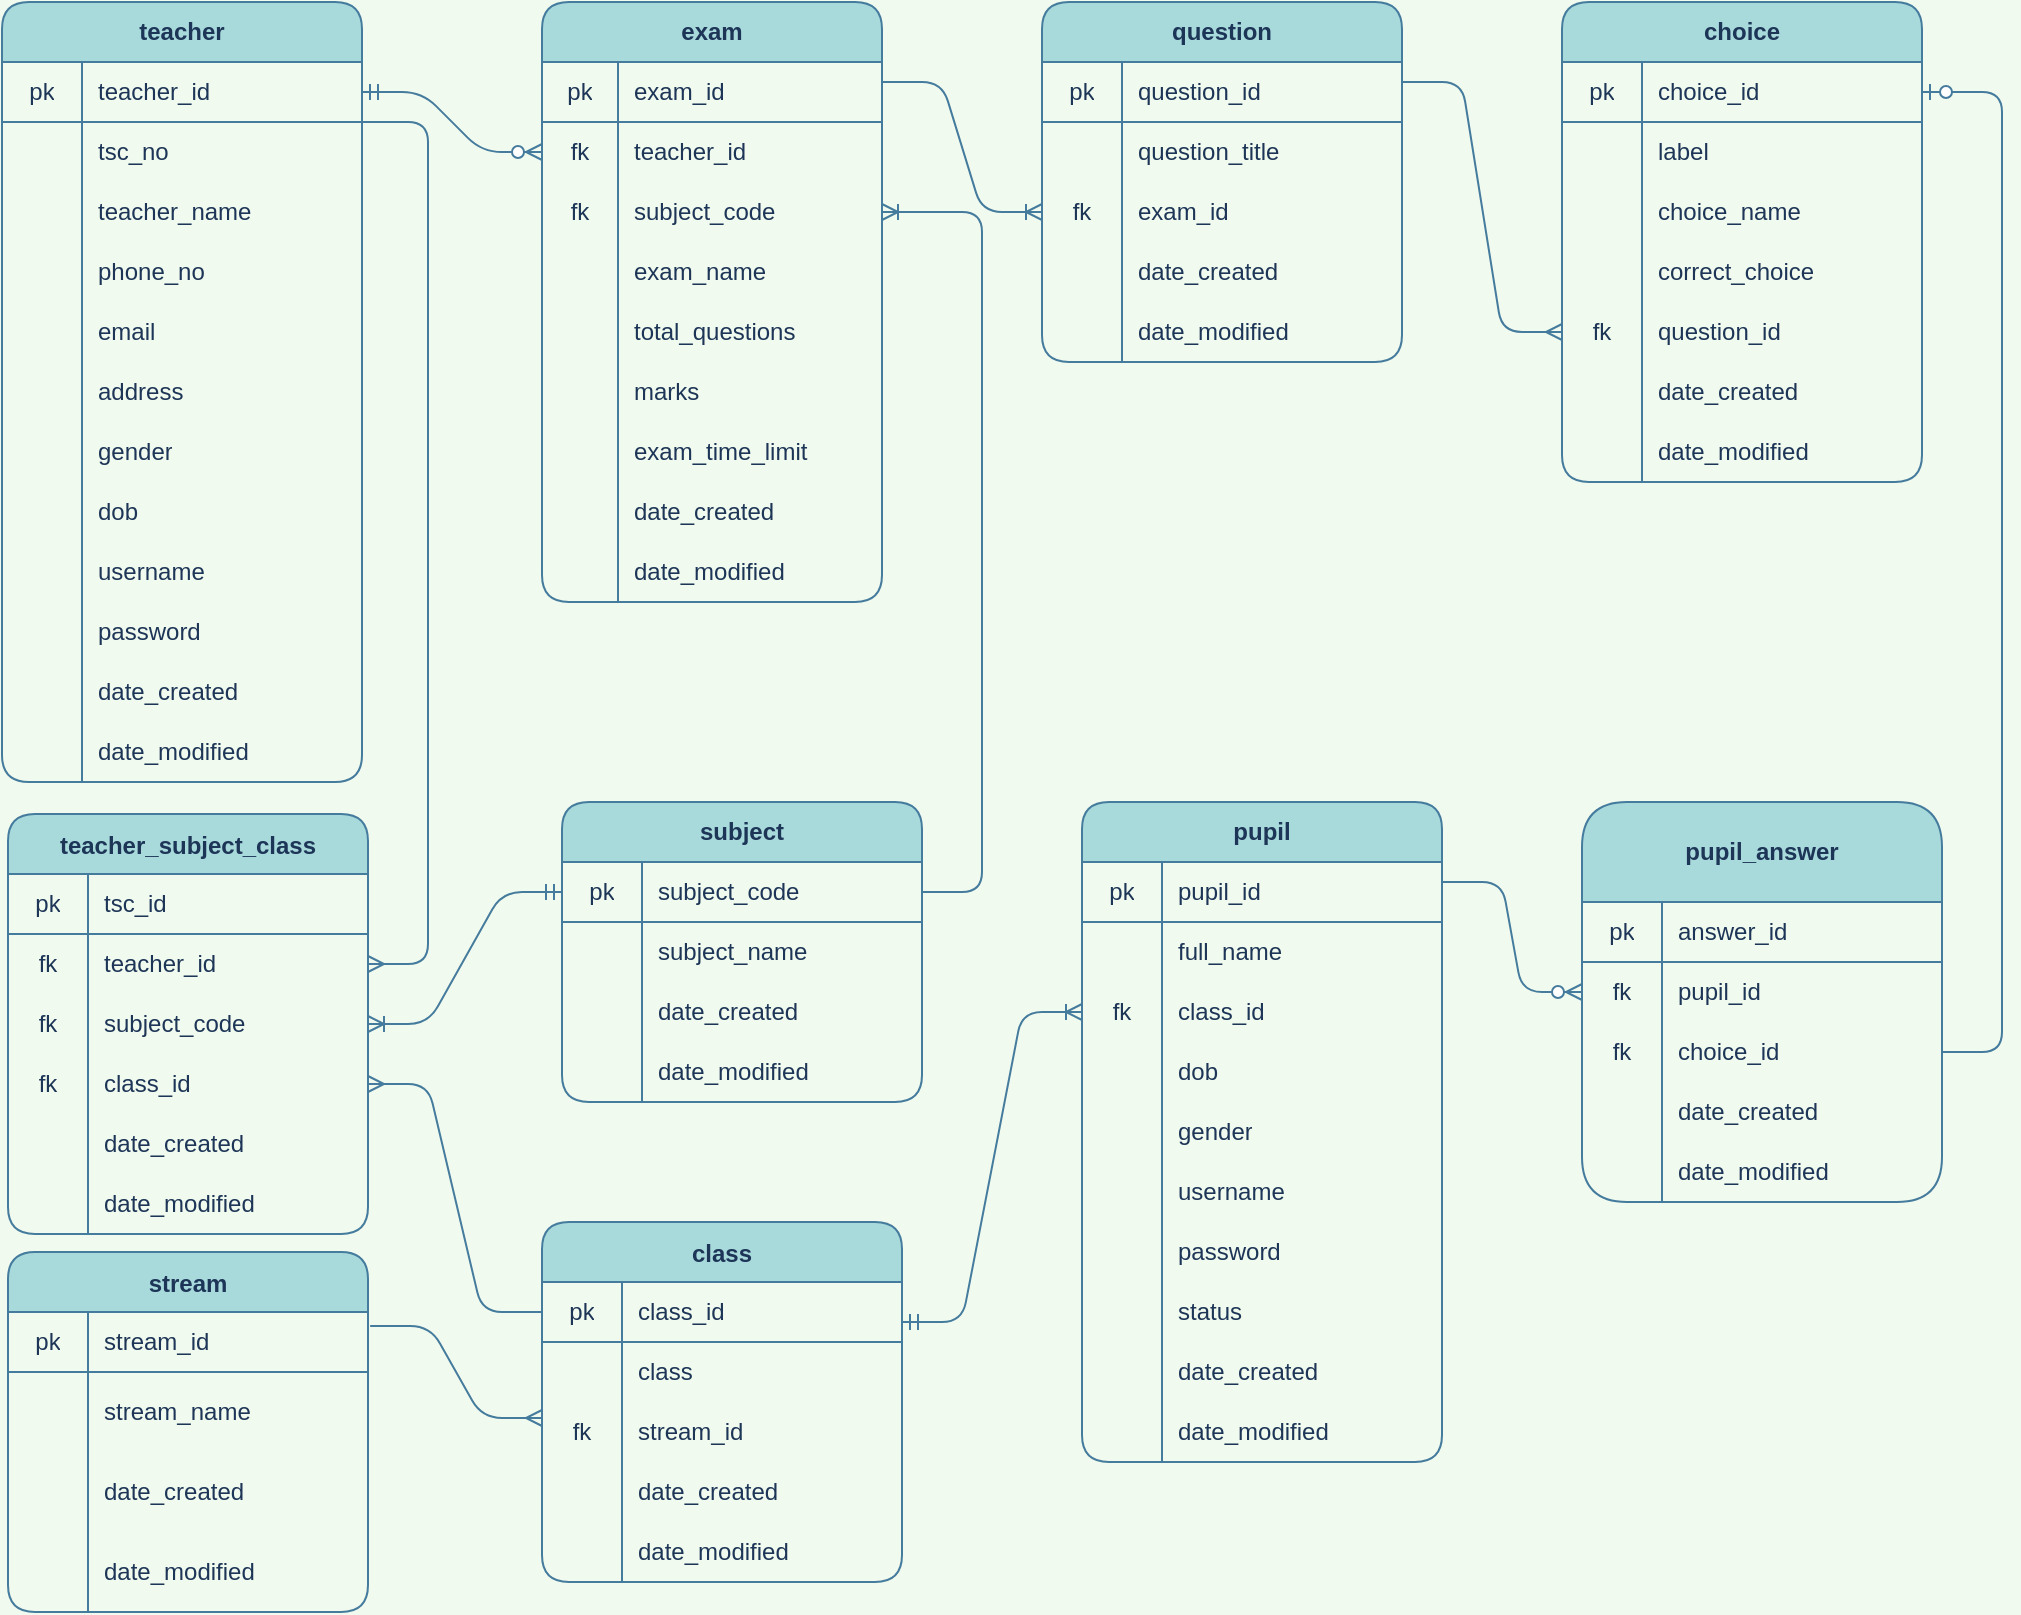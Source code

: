 <mxfile version="15.4.0" type="device"><diagram id="RtDlxbfwIlzx1G6DEQ-2" name="design"><mxGraphModel dx="1092" dy="494" grid="0" gridSize="10" guides="1" tooltips="1" connect="1" arrows="1" fold="1" page="1" pageScale="1" pageWidth="1100" pageHeight="850" background="#F1FAEE" math="0" shadow="0"><root><mxCell id="IxMRiUugFU69hlyoPEWF-0"/><mxCell id="IxMRiUugFU69hlyoPEWF-1" parent="IxMRiUugFU69hlyoPEWF-0"/><mxCell id="efqWpVqfW23n-NAlseLy-17" value="teacher" style="shape=table;html=1;whiteSpace=wrap;startSize=30;container=1;collapsible=0;childLayout=tableLayout;fixedRows=1;rowLines=0;fontStyle=1;align=center;fillColor=#A8DADC;strokeColor=#457B9D;fontColor=#1D3557;rounded=1;" parent="IxMRiUugFU69hlyoPEWF-1" vertex="1"><mxGeometry x="40" y="40" width="180" height="390" as="geometry"/></mxCell><mxCell id="efqWpVqfW23n-NAlseLy-18" value="" style="shape=partialRectangle;html=1;whiteSpace=wrap;collapsible=0;dropTarget=0;pointerEvents=0;fillColor=none;top=0;left=0;bottom=1;right=0;points=[[0,0.5],[1,0.5]];portConstraint=eastwest;strokeColor=#457B9D;fontColor=#1D3557;rounded=1;" parent="efqWpVqfW23n-NAlseLy-17" vertex="1"><mxGeometry y="30" width="180" height="30" as="geometry"/></mxCell><mxCell id="efqWpVqfW23n-NAlseLy-19" value="pk" style="shape=partialRectangle;html=1;whiteSpace=wrap;connectable=0;fillColor=none;top=0;left=0;bottom=0;right=0;overflow=hidden;strokeColor=#457B9D;fontColor=#1D3557;rounded=1;" parent="efqWpVqfW23n-NAlseLy-18" vertex="1"><mxGeometry width="40" height="30" as="geometry"><mxRectangle width="40" height="30" as="alternateBounds"/></mxGeometry></mxCell><mxCell id="efqWpVqfW23n-NAlseLy-20" value="teacher_id" style="shape=partialRectangle;html=1;whiteSpace=wrap;connectable=0;fillColor=none;top=0;left=0;bottom=0;right=0;align=left;spacingLeft=6;overflow=hidden;strokeColor=#457B9D;fontColor=#1D3557;rounded=1;" parent="efqWpVqfW23n-NAlseLy-18" vertex="1"><mxGeometry x="40" width="140" height="30" as="geometry"><mxRectangle width="140" height="30" as="alternateBounds"/></mxGeometry></mxCell><mxCell id="IoQnHT04gWH34B2lRGg8-1" value="" style="shape=partialRectangle;html=1;whiteSpace=wrap;collapsible=0;dropTarget=0;pointerEvents=0;fillColor=none;top=0;left=0;bottom=0;right=0;points=[[0,0.5],[1,0.5]];portConstraint=eastwest;strokeColor=#457B9D;fontColor=#1D3557;rounded=1;" parent="efqWpVqfW23n-NAlseLy-17" vertex="1"><mxGeometry y="60" width="180" height="30" as="geometry"/></mxCell><mxCell id="IoQnHT04gWH34B2lRGg8-2" value="" style="shape=partialRectangle;html=1;whiteSpace=wrap;connectable=0;fillColor=none;top=0;left=0;bottom=0;right=0;overflow=hidden;strokeColor=#457B9D;fontColor=#1D3557;rounded=1;" parent="IoQnHT04gWH34B2lRGg8-1" vertex="1"><mxGeometry width="40" height="30" as="geometry"><mxRectangle width="40" height="30" as="alternateBounds"/></mxGeometry></mxCell><mxCell id="IoQnHT04gWH34B2lRGg8-3" value="tsc_no" style="shape=partialRectangle;html=1;whiteSpace=wrap;connectable=0;fillColor=none;top=0;left=0;bottom=0;right=0;align=left;spacingLeft=6;overflow=hidden;strokeColor=#457B9D;fontColor=#1D3557;rounded=1;" parent="IoQnHT04gWH34B2lRGg8-1" vertex="1"><mxGeometry x="40" width="140" height="30" as="geometry"><mxRectangle width="140" height="30" as="alternateBounds"/></mxGeometry></mxCell><mxCell id="efqWpVqfW23n-NAlseLy-21" value="" style="shape=partialRectangle;html=1;whiteSpace=wrap;collapsible=0;dropTarget=0;pointerEvents=0;fillColor=none;top=0;left=0;bottom=0;right=0;points=[[0,0.5],[1,0.5]];portConstraint=eastwest;strokeColor=#457B9D;fontColor=#1D3557;rounded=1;" parent="efqWpVqfW23n-NAlseLy-17" vertex="1"><mxGeometry y="90" width="180" height="30" as="geometry"/></mxCell><mxCell id="efqWpVqfW23n-NAlseLy-22" value="" style="shape=partialRectangle;html=1;whiteSpace=wrap;connectable=0;fillColor=none;top=0;left=0;bottom=0;right=0;overflow=hidden;strokeColor=#457B9D;fontColor=#1D3557;rounded=1;" parent="efqWpVqfW23n-NAlseLy-21" vertex="1"><mxGeometry width="40" height="30" as="geometry"><mxRectangle width="40" height="30" as="alternateBounds"/></mxGeometry></mxCell><mxCell id="efqWpVqfW23n-NAlseLy-23" value="teacher_name" style="shape=partialRectangle;html=1;whiteSpace=wrap;connectable=0;fillColor=none;top=0;left=0;bottom=0;right=0;align=left;spacingLeft=6;overflow=hidden;strokeColor=#457B9D;fontColor=#1D3557;rounded=1;" parent="efqWpVqfW23n-NAlseLy-21" vertex="1"><mxGeometry x="40" width="140" height="30" as="geometry"><mxRectangle width="140" height="30" as="alternateBounds"/></mxGeometry></mxCell><mxCell id="efqWpVqfW23n-NAlseLy-24" value="" style="shape=partialRectangle;html=1;whiteSpace=wrap;collapsible=0;dropTarget=0;pointerEvents=0;fillColor=none;top=0;left=0;bottom=0;right=0;points=[[0,0.5],[1,0.5]];portConstraint=eastwest;strokeColor=#457B9D;fontColor=#1D3557;rounded=1;" parent="efqWpVqfW23n-NAlseLy-17" vertex="1"><mxGeometry y="120" width="180" height="30" as="geometry"/></mxCell><mxCell id="efqWpVqfW23n-NAlseLy-25" value="" style="shape=partialRectangle;html=1;whiteSpace=wrap;connectable=0;fillColor=none;top=0;left=0;bottom=0;right=0;overflow=hidden;strokeColor=#457B9D;fontColor=#1D3557;rounded=1;" parent="efqWpVqfW23n-NAlseLy-24" vertex="1"><mxGeometry width="40" height="30" as="geometry"><mxRectangle width="40" height="30" as="alternateBounds"/></mxGeometry></mxCell><mxCell id="efqWpVqfW23n-NAlseLy-26" value="phone_no" style="shape=partialRectangle;html=1;whiteSpace=wrap;connectable=0;fillColor=none;top=0;left=0;bottom=0;right=0;align=left;spacingLeft=6;overflow=hidden;strokeColor=#457B9D;fontColor=#1D3557;rounded=1;" parent="efqWpVqfW23n-NAlseLy-24" vertex="1"><mxGeometry x="40" width="140" height="30" as="geometry"><mxRectangle width="140" height="30" as="alternateBounds"/></mxGeometry></mxCell><mxCell id="efqWpVqfW23n-NAlseLy-27" value="" style="shape=partialRectangle;html=1;whiteSpace=wrap;collapsible=0;dropTarget=0;pointerEvents=0;fillColor=none;top=0;left=0;bottom=0;right=0;points=[[0,0.5],[1,0.5]];portConstraint=eastwest;strokeColor=#457B9D;fontColor=#1D3557;rounded=1;" parent="efqWpVqfW23n-NAlseLy-17" vertex="1"><mxGeometry y="150" width="180" height="30" as="geometry"/></mxCell><mxCell id="efqWpVqfW23n-NAlseLy-28" value="" style="shape=partialRectangle;html=1;whiteSpace=wrap;connectable=0;fillColor=none;top=0;left=0;bottom=0;right=0;overflow=hidden;strokeColor=#457B9D;fontColor=#1D3557;rounded=1;" parent="efqWpVqfW23n-NAlseLy-27" vertex="1"><mxGeometry width="40" height="30" as="geometry"><mxRectangle width="40" height="30" as="alternateBounds"/></mxGeometry></mxCell><mxCell id="efqWpVqfW23n-NAlseLy-29" value="email" style="shape=partialRectangle;html=1;whiteSpace=wrap;connectable=0;fillColor=none;top=0;left=0;bottom=0;right=0;align=left;spacingLeft=6;overflow=hidden;strokeColor=#457B9D;fontColor=#1D3557;rounded=1;" parent="efqWpVqfW23n-NAlseLy-27" vertex="1"><mxGeometry x="40" width="140" height="30" as="geometry"><mxRectangle width="140" height="30" as="alternateBounds"/></mxGeometry></mxCell><mxCell id="efqWpVqfW23n-NAlseLy-30" value="" style="shape=partialRectangle;html=1;whiteSpace=wrap;collapsible=0;dropTarget=0;pointerEvents=0;fillColor=none;top=0;left=0;bottom=0;right=0;points=[[0,0.5],[1,0.5]];portConstraint=eastwest;strokeColor=#457B9D;fontColor=#1D3557;rounded=1;" parent="efqWpVqfW23n-NAlseLy-17" vertex="1"><mxGeometry y="180" width="180" height="30" as="geometry"/></mxCell><mxCell id="efqWpVqfW23n-NAlseLy-31" value="" style="shape=partialRectangle;html=1;whiteSpace=wrap;connectable=0;fillColor=none;top=0;left=0;bottom=0;right=0;overflow=hidden;strokeColor=#457B9D;fontColor=#1D3557;rounded=1;" parent="efqWpVqfW23n-NAlseLy-30" vertex="1"><mxGeometry width="40" height="30" as="geometry"><mxRectangle width="40" height="30" as="alternateBounds"/></mxGeometry></mxCell><mxCell id="efqWpVqfW23n-NAlseLy-32" value="address" style="shape=partialRectangle;html=1;whiteSpace=wrap;connectable=0;fillColor=none;top=0;left=0;bottom=0;right=0;align=left;spacingLeft=6;overflow=hidden;strokeColor=#457B9D;fontColor=#1D3557;rounded=1;" parent="efqWpVqfW23n-NAlseLy-30" vertex="1"><mxGeometry x="40" width="140" height="30" as="geometry"><mxRectangle width="140" height="30" as="alternateBounds"/></mxGeometry></mxCell><mxCell id="efqWpVqfW23n-NAlseLy-33" value="" style="shape=partialRectangle;html=1;whiteSpace=wrap;collapsible=0;dropTarget=0;pointerEvents=0;fillColor=none;top=0;left=0;bottom=0;right=0;points=[[0,0.5],[1,0.5]];portConstraint=eastwest;strokeColor=#457B9D;fontColor=#1D3557;rounded=1;" parent="efqWpVqfW23n-NAlseLy-17" vertex="1"><mxGeometry y="210" width="180" height="30" as="geometry"/></mxCell><mxCell id="efqWpVqfW23n-NAlseLy-34" value="" style="shape=partialRectangle;html=1;whiteSpace=wrap;connectable=0;fillColor=none;top=0;left=0;bottom=0;right=0;overflow=hidden;strokeColor=#457B9D;fontColor=#1D3557;rounded=1;" parent="efqWpVqfW23n-NAlseLy-33" vertex="1"><mxGeometry width="40" height="30" as="geometry"><mxRectangle width="40" height="30" as="alternateBounds"/></mxGeometry></mxCell><mxCell id="efqWpVqfW23n-NAlseLy-35" value="gender" style="shape=partialRectangle;html=1;whiteSpace=wrap;connectable=0;fillColor=none;top=0;left=0;bottom=0;right=0;align=left;spacingLeft=6;overflow=hidden;strokeColor=#457B9D;fontColor=#1D3557;rounded=1;" parent="efqWpVqfW23n-NAlseLy-33" vertex="1"><mxGeometry x="40" width="140" height="30" as="geometry"><mxRectangle width="140" height="30" as="alternateBounds"/></mxGeometry></mxCell><mxCell id="efqWpVqfW23n-NAlseLy-36" value="" style="shape=partialRectangle;html=1;whiteSpace=wrap;collapsible=0;dropTarget=0;pointerEvents=0;fillColor=none;top=0;left=0;bottom=0;right=0;points=[[0,0.5],[1,0.5]];portConstraint=eastwest;strokeColor=#457B9D;fontColor=#1D3557;rounded=1;" parent="efqWpVqfW23n-NAlseLy-17" vertex="1"><mxGeometry y="240" width="180" height="30" as="geometry"/></mxCell><mxCell id="efqWpVqfW23n-NAlseLy-37" value="" style="shape=partialRectangle;html=1;whiteSpace=wrap;connectable=0;fillColor=none;top=0;left=0;bottom=0;right=0;overflow=hidden;strokeColor=#457B9D;fontColor=#1D3557;rounded=1;" parent="efqWpVqfW23n-NAlseLy-36" vertex="1"><mxGeometry width="40" height="30" as="geometry"><mxRectangle width="40" height="30" as="alternateBounds"/></mxGeometry></mxCell><mxCell id="efqWpVqfW23n-NAlseLy-38" value="dob" style="shape=partialRectangle;html=1;whiteSpace=wrap;connectable=0;fillColor=none;top=0;left=0;bottom=0;right=0;align=left;spacingLeft=6;overflow=hidden;strokeColor=#457B9D;fontColor=#1D3557;rounded=1;" parent="efqWpVqfW23n-NAlseLy-36" vertex="1"><mxGeometry x="40" width="140" height="30" as="geometry"><mxRectangle width="140" height="30" as="alternateBounds"/></mxGeometry></mxCell><mxCell id="efqWpVqfW23n-NAlseLy-39" value="" style="shape=partialRectangle;html=1;whiteSpace=wrap;collapsible=0;dropTarget=0;pointerEvents=0;fillColor=none;top=0;left=0;bottom=0;right=0;points=[[0,0.5],[1,0.5]];portConstraint=eastwest;strokeColor=#457B9D;fontColor=#1D3557;rounded=1;" parent="efqWpVqfW23n-NAlseLy-17" vertex="1"><mxGeometry y="270" width="180" height="30" as="geometry"/></mxCell><mxCell id="efqWpVqfW23n-NAlseLy-40" value="" style="shape=partialRectangle;html=1;whiteSpace=wrap;connectable=0;fillColor=none;top=0;left=0;bottom=0;right=0;overflow=hidden;strokeColor=#457B9D;fontColor=#1D3557;rounded=1;" parent="efqWpVqfW23n-NAlseLy-39" vertex="1"><mxGeometry width="40" height="30" as="geometry"><mxRectangle width="40" height="30" as="alternateBounds"/></mxGeometry></mxCell><mxCell id="efqWpVqfW23n-NAlseLy-41" value="username" style="shape=partialRectangle;html=1;whiteSpace=wrap;connectable=0;fillColor=none;top=0;left=0;bottom=0;right=0;align=left;spacingLeft=6;overflow=hidden;strokeColor=#457B9D;fontColor=#1D3557;rounded=1;" parent="efqWpVqfW23n-NAlseLy-39" vertex="1"><mxGeometry x="40" width="140" height="30" as="geometry"><mxRectangle width="140" height="30" as="alternateBounds"/></mxGeometry></mxCell><mxCell id="efqWpVqfW23n-NAlseLy-42" value="" style="shape=partialRectangle;html=1;whiteSpace=wrap;collapsible=0;dropTarget=0;pointerEvents=0;fillColor=none;top=0;left=0;bottom=0;right=0;points=[[0,0.5],[1,0.5]];portConstraint=eastwest;strokeColor=#457B9D;fontColor=#1D3557;rounded=1;" parent="efqWpVqfW23n-NAlseLy-17" vertex="1"><mxGeometry y="300" width="180" height="30" as="geometry"/></mxCell><mxCell id="efqWpVqfW23n-NAlseLy-43" value="" style="shape=partialRectangle;html=1;whiteSpace=wrap;connectable=0;fillColor=none;top=0;left=0;bottom=0;right=0;overflow=hidden;strokeColor=#457B9D;fontColor=#1D3557;rounded=1;" parent="efqWpVqfW23n-NAlseLy-42" vertex="1"><mxGeometry width="40" height="30" as="geometry"><mxRectangle width="40" height="30" as="alternateBounds"/></mxGeometry></mxCell><mxCell id="efqWpVqfW23n-NAlseLy-44" value="password" style="shape=partialRectangle;html=1;whiteSpace=wrap;connectable=0;fillColor=none;top=0;left=0;bottom=0;right=0;align=left;spacingLeft=6;overflow=hidden;strokeColor=#457B9D;fontColor=#1D3557;rounded=1;" parent="efqWpVqfW23n-NAlseLy-42" vertex="1"><mxGeometry x="40" width="140" height="30" as="geometry"><mxRectangle width="140" height="30" as="alternateBounds"/></mxGeometry></mxCell><mxCell id="efqWpVqfW23n-NAlseLy-45" value="" style="shape=partialRectangle;html=1;whiteSpace=wrap;collapsible=0;dropTarget=0;pointerEvents=0;fillColor=none;top=0;left=0;bottom=0;right=0;points=[[0,0.5],[1,0.5]];portConstraint=eastwest;strokeColor=#457B9D;fontColor=#1D3557;rounded=1;" parent="efqWpVqfW23n-NAlseLy-17" vertex="1"><mxGeometry y="330" width="180" height="30" as="geometry"/></mxCell><mxCell id="efqWpVqfW23n-NAlseLy-46" value="" style="shape=partialRectangle;html=1;whiteSpace=wrap;connectable=0;fillColor=none;top=0;left=0;bottom=0;right=0;overflow=hidden;strokeColor=#457B9D;fontColor=#1D3557;rounded=1;" parent="efqWpVqfW23n-NAlseLy-45" vertex="1"><mxGeometry width="40" height="30" as="geometry"><mxRectangle width="40" height="30" as="alternateBounds"/></mxGeometry></mxCell><mxCell id="efqWpVqfW23n-NAlseLy-47" value="date_created" style="shape=partialRectangle;html=1;whiteSpace=wrap;connectable=0;fillColor=none;top=0;left=0;bottom=0;right=0;align=left;spacingLeft=6;overflow=hidden;strokeColor=#457B9D;fontColor=#1D3557;rounded=1;" parent="efqWpVqfW23n-NAlseLy-45" vertex="1"><mxGeometry x="40" width="140" height="30" as="geometry"><mxRectangle width="140" height="30" as="alternateBounds"/></mxGeometry></mxCell><mxCell id="efqWpVqfW23n-NAlseLy-48" value="" style="shape=partialRectangle;html=1;whiteSpace=wrap;collapsible=0;dropTarget=0;pointerEvents=0;fillColor=none;top=0;left=0;bottom=0;right=0;points=[[0,0.5],[1,0.5]];portConstraint=eastwest;strokeColor=#457B9D;fontColor=#1D3557;rounded=1;" parent="efqWpVqfW23n-NAlseLy-17" vertex="1"><mxGeometry y="360" width="180" height="30" as="geometry"/></mxCell><mxCell id="efqWpVqfW23n-NAlseLy-49" value="" style="shape=partialRectangle;html=1;whiteSpace=wrap;connectable=0;fillColor=none;top=0;left=0;bottom=0;right=0;overflow=hidden;strokeColor=#457B9D;fontColor=#1D3557;rounded=1;" parent="efqWpVqfW23n-NAlseLy-48" vertex="1"><mxGeometry width="40" height="30" as="geometry"><mxRectangle width="40" height="30" as="alternateBounds"/></mxGeometry></mxCell><mxCell id="efqWpVqfW23n-NAlseLy-50" value="date_modified" style="shape=partialRectangle;html=1;whiteSpace=wrap;connectable=0;fillColor=none;top=0;left=0;bottom=0;right=0;align=left;spacingLeft=6;overflow=hidden;strokeColor=#457B9D;fontColor=#1D3557;rounded=1;" parent="efqWpVqfW23n-NAlseLy-48" vertex="1"><mxGeometry x="40" width="140" height="30" as="geometry"><mxRectangle width="140" height="30" as="alternateBounds"/></mxGeometry></mxCell><mxCell id="efqWpVqfW23n-NAlseLy-51" value="exam" style="shape=table;html=1;whiteSpace=wrap;startSize=30;container=1;collapsible=0;childLayout=tableLayout;fixedRows=1;rowLines=0;fontStyle=1;align=center;fillColor=#A8DADC;strokeColor=#457B9D;fontColor=#1D3557;rounded=1;" parent="IxMRiUugFU69hlyoPEWF-1" vertex="1"><mxGeometry x="310" y="40" width="170" height="300" as="geometry"/></mxCell><mxCell id="efqWpVqfW23n-NAlseLy-52" value="" style="shape=partialRectangle;html=1;whiteSpace=wrap;collapsible=0;dropTarget=0;pointerEvents=0;fillColor=none;top=0;left=0;bottom=1;right=0;points=[[0,0.5],[1,0.5]];portConstraint=eastwest;strokeColor=#457B9D;fontColor=#1D3557;rounded=1;" parent="efqWpVqfW23n-NAlseLy-51" vertex="1"><mxGeometry y="30" width="170" height="30" as="geometry"/></mxCell><mxCell id="efqWpVqfW23n-NAlseLy-53" value="pk" style="shape=partialRectangle;html=1;whiteSpace=wrap;connectable=0;fillColor=none;top=0;left=0;bottom=0;right=0;overflow=hidden;strokeColor=#457B9D;fontColor=#1D3557;rounded=1;" parent="efqWpVqfW23n-NAlseLy-52" vertex="1"><mxGeometry width="38" height="30" as="geometry"><mxRectangle width="38" height="30" as="alternateBounds"/></mxGeometry></mxCell><mxCell id="efqWpVqfW23n-NAlseLy-54" value="exam_id&lt;br&gt;" style="shape=partialRectangle;html=1;whiteSpace=wrap;connectable=0;fillColor=none;top=0;left=0;bottom=0;right=0;align=left;spacingLeft=6;overflow=hidden;strokeColor=#457B9D;fontColor=#1D3557;rounded=1;" parent="efqWpVqfW23n-NAlseLy-52" vertex="1"><mxGeometry x="38" width="132" height="30" as="geometry"><mxRectangle width="132" height="30" as="alternateBounds"/></mxGeometry></mxCell><mxCell id="efqWpVqfW23n-NAlseLy-55" value="" style="shape=partialRectangle;html=1;whiteSpace=wrap;collapsible=0;dropTarget=0;pointerEvents=0;fillColor=none;top=0;left=0;bottom=0;right=0;points=[[0,0.5],[1,0.5]];portConstraint=eastwest;strokeColor=#457B9D;fontColor=#1D3557;rounded=1;" parent="efqWpVqfW23n-NAlseLy-51" vertex="1"><mxGeometry y="60" width="170" height="30" as="geometry"/></mxCell><mxCell id="efqWpVqfW23n-NAlseLy-56" value="fk" style="shape=partialRectangle;html=1;whiteSpace=wrap;connectable=0;fillColor=none;top=0;left=0;bottom=0;right=0;overflow=hidden;strokeColor=#457B9D;fontColor=#1D3557;rounded=1;" parent="efqWpVqfW23n-NAlseLy-55" vertex="1"><mxGeometry width="38" height="30" as="geometry"><mxRectangle width="38" height="30" as="alternateBounds"/></mxGeometry></mxCell><mxCell id="efqWpVqfW23n-NAlseLy-57" value="teacher_id" style="shape=partialRectangle;html=1;whiteSpace=wrap;connectable=0;fillColor=none;top=0;left=0;bottom=0;right=0;align=left;spacingLeft=6;overflow=hidden;strokeColor=#457B9D;fontColor=#1D3557;rounded=1;" parent="efqWpVqfW23n-NAlseLy-55" vertex="1"><mxGeometry x="38" width="132" height="30" as="geometry"><mxRectangle width="132" height="30" as="alternateBounds"/></mxGeometry></mxCell><mxCell id="efqWpVqfW23n-NAlseLy-58" value="" style="shape=partialRectangle;html=1;whiteSpace=wrap;collapsible=0;dropTarget=0;pointerEvents=0;fillColor=none;top=0;left=0;bottom=0;right=0;points=[[0,0.5],[1,0.5]];portConstraint=eastwest;strokeColor=#457B9D;fontColor=#1D3557;rounded=1;" parent="efqWpVqfW23n-NAlseLy-51" vertex="1"><mxGeometry y="90" width="170" height="30" as="geometry"/></mxCell><mxCell id="efqWpVqfW23n-NAlseLy-59" value="fk" style="shape=partialRectangle;html=1;whiteSpace=wrap;connectable=0;fillColor=none;top=0;left=0;bottom=0;right=0;overflow=hidden;strokeColor=#457B9D;fontColor=#1D3557;rounded=1;" parent="efqWpVqfW23n-NAlseLy-58" vertex="1"><mxGeometry width="38" height="30" as="geometry"><mxRectangle width="38" height="30" as="alternateBounds"/></mxGeometry></mxCell><mxCell id="efqWpVqfW23n-NAlseLy-60" value="subject_code" style="shape=partialRectangle;html=1;whiteSpace=wrap;connectable=0;fillColor=none;top=0;left=0;bottom=0;right=0;align=left;spacingLeft=6;overflow=hidden;strokeColor=#457B9D;fontColor=#1D3557;rounded=1;" parent="efqWpVqfW23n-NAlseLy-58" vertex="1"><mxGeometry x="38" width="132" height="30" as="geometry"><mxRectangle width="132" height="30" as="alternateBounds"/></mxGeometry></mxCell><mxCell id="efqWpVqfW23n-NAlseLy-61" value="" style="shape=partialRectangle;html=1;whiteSpace=wrap;collapsible=0;dropTarget=0;pointerEvents=0;fillColor=none;top=0;left=0;bottom=0;right=0;points=[[0,0.5],[1,0.5]];portConstraint=eastwest;strokeColor=#457B9D;fontColor=#1D3557;rounded=1;" parent="efqWpVqfW23n-NAlseLy-51" vertex="1"><mxGeometry y="120" width="170" height="30" as="geometry"/></mxCell><mxCell id="efqWpVqfW23n-NAlseLy-62" value="" style="shape=partialRectangle;html=1;whiteSpace=wrap;connectable=0;fillColor=none;top=0;left=0;bottom=0;right=0;overflow=hidden;strokeColor=#457B9D;fontColor=#1D3557;rounded=1;" parent="efqWpVqfW23n-NAlseLy-61" vertex="1"><mxGeometry width="38" height="30" as="geometry"><mxRectangle width="38" height="30" as="alternateBounds"/></mxGeometry></mxCell><mxCell id="efqWpVqfW23n-NAlseLy-63" value="exam_name" style="shape=partialRectangle;html=1;whiteSpace=wrap;connectable=0;fillColor=none;top=0;left=0;bottom=0;right=0;align=left;spacingLeft=6;overflow=hidden;strokeColor=#457B9D;fontColor=#1D3557;rounded=1;" parent="efqWpVqfW23n-NAlseLy-61" vertex="1"><mxGeometry x="38" width="132" height="30" as="geometry"><mxRectangle width="132" height="30" as="alternateBounds"/></mxGeometry></mxCell><mxCell id="efqWpVqfW23n-NAlseLy-64" value="" style="shape=partialRectangle;html=1;whiteSpace=wrap;collapsible=0;dropTarget=0;pointerEvents=0;fillColor=none;top=0;left=0;bottom=0;right=0;points=[[0,0.5],[1,0.5]];portConstraint=eastwest;strokeColor=#457B9D;fontColor=#1D3557;rounded=1;" parent="efqWpVqfW23n-NAlseLy-51" vertex="1"><mxGeometry y="150" width="170" height="30" as="geometry"/></mxCell><mxCell id="efqWpVqfW23n-NAlseLy-65" value="" style="shape=partialRectangle;html=1;whiteSpace=wrap;connectable=0;fillColor=none;top=0;left=0;bottom=0;right=0;overflow=hidden;strokeColor=#457B9D;fontColor=#1D3557;rounded=1;" parent="efqWpVqfW23n-NAlseLy-64" vertex="1"><mxGeometry width="38" height="30" as="geometry"><mxRectangle width="38" height="30" as="alternateBounds"/></mxGeometry></mxCell><mxCell id="efqWpVqfW23n-NAlseLy-66" value="total_questions" style="shape=partialRectangle;html=1;whiteSpace=wrap;connectable=0;fillColor=none;top=0;left=0;bottom=0;right=0;align=left;spacingLeft=6;overflow=hidden;strokeColor=#457B9D;fontColor=#1D3557;rounded=1;" parent="efqWpVqfW23n-NAlseLy-64" vertex="1"><mxGeometry x="38" width="132" height="30" as="geometry"><mxRectangle width="132" height="30" as="alternateBounds"/></mxGeometry></mxCell><mxCell id="efqWpVqfW23n-NAlseLy-67" value="" style="shape=partialRectangle;html=1;whiteSpace=wrap;collapsible=0;dropTarget=0;pointerEvents=0;fillColor=none;top=0;left=0;bottom=0;right=0;points=[[0,0.5],[1,0.5]];portConstraint=eastwest;strokeColor=#457B9D;fontColor=#1D3557;rounded=1;" parent="efqWpVqfW23n-NAlseLy-51" vertex="1"><mxGeometry y="180" width="170" height="30" as="geometry"/></mxCell><mxCell id="efqWpVqfW23n-NAlseLy-68" value="" style="shape=partialRectangle;html=1;whiteSpace=wrap;connectable=0;fillColor=none;top=0;left=0;bottom=0;right=0;overflow=hidden;strokeColor=#457B9D;fontColor=#1D3557;rounded=1;" parent="efqWpVqfW23n-NAlseLy-67" vertex="1"><mxGeometry width="38" height="30" as="geometry"><mxRectangle width="38" height="30" as="alternateBounds"/></mxGeometry></mxCell><mxCell id="efqWpVqfW23n-NAlseLy-69" value="marks" style="shape=partialRectangle;html=1;whiteSpace=wrap;connectable=0;fillColor=none;top=0;left=0;bottom=0;right=0;align=left;spacingLeft=6;overflow=hidden;strokeColor=#457B9D;fontColor=#1D3557;rounded=1;" parent="efqWpVqfW23n-NAlseLy-67" vertex="1"><mxGeometry x="38" width="132" height="30" as="geometry"><mxRectangle width="132" height="30" as="alternateBounds"/></mxGeometry></mxCell><mxCell id="efqWpVqfW23n-NAlseLy-70" value="" style="shape=partialRectangle;html=1;whiteSpace=wrap;collapsible=0;dropTarget=0;pointerEvents=0;fillColor=none;top=0;left=0;bottom=0;right=0;points=[[0,0.5],[1,0.5]];portConstraint=eastwest;strokeColor=#457B9D;fontColor=#1D3557;rounded=1;" parent="efqWpVqfW23n-NAlseLy-51" vertex="1"><mxGeometry y="210" width="170" height="30" as="geometry"/></mxCell><mxCell id="efqWpVqfW23n-NAlseLy-71" value="" style="shape=partialRectangle;html=1;whiteSpace=wrap;connectable=0;fillColor=none;top=0;left=0;bottom=0;right=0;overflow=hidden;strokeColor=#457B9D;fontColor=#1D3557;rounded=1;" parent="efqWpVqfW23n-NAlseLy-70" vertex="1"><mxGeometry width="38" height="30" as="geometry"><mxRectangle width="38" height="30" as="alternateBounds"/></mxGeometry></mxCell><mxCell id="efqWpVqfW23n-NAlseLy-72" value="exam_time_limit" style="shape=partialRectangle;html=1;whiteSpace=wrap;connectable=0;fillColor=none;top=0;left=0;bottom=0;right=0;align=left;spacingLeft=6;overflow=hidden;strokeColor=#457B9D;fontColor=#1D3557;rounded=1;" parent="efqWpVqfW23n-NAlseLy-70" vertex="1"><mxGeometry x="38" width="132" height="30" as="geometry"><mxRectangle width="132" height="30" as="alternateBounds"/></mxGeometry></mxCell><mxCell id="efqWpVqfW23n-NAlseLy-73" value="" style="shape=partialRectangle;html=1;whiteSpace=wrap;collapsible=0;dropTarget=0;pointerEvents=0;fillColor=none;top=0;left=0;bottom=0;right=0;points=[[0,0.5],[1,0.5]];portConstraint=eastwest;strokeColor=#457B9D;fontColor=#1D3557;rounded=1;" parent="efqWpVqfW23n-NAlseLy-51" vertex="1"><mxGeometry y="240" width="170" height="30" as="geometry"/></mxCell><mxCell id="efqWpVqfW23n-NAlseLy-74" value="" style="shape=partialRectangle;html=1;whiteSpace=wrap;connectable=0;fillColor=none;top=0;left=0;bottom=0;right=0;overflow=hidden;strokeColor=#457B9D;fontColor=#1D3557;rounded=1;" parent="efqWpVqfW23n-NAlseLy-73" vertex="1"><mxGeometry width="38" height="30" as="geometry"><mxRectangle width="38" height="30" as="alternateBounds"/></mxGeometry></mxCell><mxCell id="efqWpVqfW23n-NAlseLy-75" value="date_created" style="shape=partialRectangle;html=1;whiteSpace=wrap;connectable=0;fillColor=none;top=0;left=0;bottom=0;right=0;align=left;spacingLeft=6;overflow=hidden;strokeColor=#457B9D;fontColor=#1D3557;rounded=1;" parent="efqWpVqfW23n-NAlseLy-73" vertex="1"><mxGeometry x="38" width="132" height="30" as="geometry"><mxRectangle width="132" height="30" as="alternateBounds"/></mxGeometry></mxCell><mxCell id="efqWpVqfW23n-NAlseLy-76" value="" style="shape=partialRectangle;html=1;whiteSpace=wrap;collapsible=0;dropTarget=0;pointerEvents=0;fillColor=none;top=0;left=0;bottom=0;right=0;points=[[0,0.5],[1,0.5]];portConstraint=eastwest;strokeColor=#457B9D;fontColor=#1D3557;rounded=1;" parent="efqWpVqfW23n-NAlseLy-51" vertex="1"><mxGeometry y="270" width="170" height="30" as="geometry"/></mxCell><mxCell id="efqWpVqfW23n-NAlseLy-77" value="" style="shape=partialRectangle;html=1;whiteSpace=wrap;connectable=0;fillColor=none;top=0;left=0;bottom=0;right=0;overflow=hidden;strokeColor=#457B9D;fontColor=#1D3557;rounded=1;" parent="efqWpVqfW23n-NAlseLy-76" vertex="1"><mxGeometry width="38" height="30" as="geometry"><mxRectangle width="38" height="30" as="alternateBounds"/></mxGeometry></mxCell><mxCell id="efqWpVqfW23n-NAlseLy-78" value="date_modified" style="shape=partialRectangle;html=1;whiteSpace=wrap;connectable=0;fillColor=none;top=0;left=0;bottom=0;right=0;align=left;spacingLeft=6;overflow=hidden;strokeColor=#457B9D;fontColor=#1D3557;rounded=1;" parent="efqWpVqfW23n-NAlseLy-76" vertex="1"><mxGeometry x="38" width="132" height="30" as="geometry"><mxRectangle width="132" height="30" as="alternateBounds"/></mxGeometry></mxCell><mxCell id="efqWpVqfW23n-NAlseLy-112" value="question" style="shape=table;html=1;whiteSpace=wrap;startSize=30;container=1;collapsible=0;childLayout=tableLayout;fixedRows=1;rowLines=0;fontStyle=1;align=center;fillColor=#A8DADC;strokeColor=#457B9D;fontColor=#1D3557;rounded=1;" parent="IxMRiUugFU69hlyoPEWF-1" vertex="1"><mxGeometry x="560" y="40" width="180" height="180" as="geometry"/></mxCell><mxCell id="efqWpVqfW23n-NAlseLy-113" value="" style="shape=partialRectangle;html=1;whiteSpace=wrap;collapsible=0;dropTarget=0;pointerEvents=0;fillColor=none;top=0;left=0;bottom=1;right=0;points=[[0,0.5],[1,0.5]];portConstraint=eastwest;strokeColor=#457B9D;fontColor=#1D3557;rounded=1;" parent="efqWpVqfW23n-NAlseLy-112" vertex="1"><mxGeometry y="30" width="180" height="30" as="geometry"/></mxCell><mxCell id="efqWpVqfW23n-NAlseLy-114" value="pk" style="shape=partialRectangle;html=1;whiteSpace=wrap;connectable=0;fillColor=none;top=0;left=0;bottom=0;right=0;overflow=hidden;strokeColor=#457B9D;fontColor=#1D3557;rounded=1;" parent="efqWpVqfW23n-NAlseLy-113" vertex="1"><mxGeometry width="40" height="30" as="geometry"><mxRectangle width="40" height="30" as="alternateBounds"/></mxGeometry></mxCell><mxCell id="efqWpVqfW23n-NAlseLy-115" value="question_id" style="shape=partialRectangle;html=1;whiteSpace=wrap;connectable=0;fillColor=none;top=0;left=0;bottom=0;right=0;align=left;spacingLeft=6;overflow=hidden;strokeColor=#457B9D;fontColor=#1D3557;rounded=1;" parent="efqWpVqfW23n-NAlseLy-113" vertex="1"><mxGeometry x="40" width="140" height="30" as="geometry"><mxRectangle width="140" height="30" as="alternateBounds"/></mxGeometry></mxCell><mxCell id="efqWpVqfW23n-NAlseLy-116" value="" style="shape=partialRectangle;html=1;whiteSpace=wrap;collapsible=0;dropTarget=0;pointerEvents=0;fillColor=none;top=0;left=0;bottom=0;right=0;points=[[0,0.5],[1,0.5]];portConstraint=eastwest;strokeColor=#457B9D;fontColor=#1D3557;rounded=1;" parent="efqWpVqfW23n-NAlseLy-112" vertex="1"><mxGeometry y="60" width="180" height="30" as="geometry"/></mxCell><mxCell id="efqWpVqfW23n-NAlseLy-117" value="" style="shape=partialRectangle;html=1;whiteSpace=wrap;connectable=0;fillColor=none;top=0;left=0;bottom=0;right=0;overflow=hidden;strokeColor=#457B9D;fontColor=#1D3557;rounded=1;" parent="efqWpVqfW23n-NAlseLy-116" vertex="1"><mxGeometry width="40" height="30" as="geometry"><mxRectangle width="40" height="30" as="alternateBounds"/></mxGeometry></mxCell><mxCell id="efqWpVqfW23n-NAlseLy-118" value="question_title" style="shape=partialRectangle;html=1;whiteSpace=wrap;connectable=0;fillColor=none;top=0;left=0;bottom=0;right=0;align=left;spacingLeft=6;overflow=hidden;strokeColor=#457B9D;fontColor=#1D3557;rounded=1;" parent="efqWpVqfW23n-NAlseLy-116" vertex="1"><mxGeometry x="40" width="140" height="30" as="geometry"><mxRectangle width="140" height="30" as="alternateBounds"/></mxGeometry></mxCell><mxCell id="efqWpVqfW23n-NAlseLy-119" value="" style="shape=partialRectangle;html=1;whiteSpace=wrap;collapsible=0;dropTarget=0;pointerEvents=0;fillColor=none;top=0;left=0;bottom=0;right=0;points=[[0,0.5],[1,0.5]];portConstraint=eastwest;strokeColor=#457B9D;fontColor=#1D3557;rounded=1;" parent="efqWpVqfW23n-NAlseLy-112" vertex="1"><mxGeometry y="90" width="180" height="30" as="geometry"/></mxCell><mxCell id="efqWpVqfW23n-NAlseLy-120" value="fk" style="shape=partialRectangle;html=1;whiteSpace=wrap;connectable=0;fillColor=none;top=0;left=0;bottom=0;right=0;overflow=hidden;strokeColor=#457B9D;fontColor=#1D3557;rounded=1;" parent="efqWpVqfW23n-NAlseLy-119" vertex="1"><mxGeometry width="40" height="30" as="geometry"><mxRectangle width="40" height="30" as="alternateBounds"/></mxGeometry></mxCell><mxCell id="efqWpVqfW23n-NAlseLy-121" value="exam_id" style="shape=partialRectangle;html=1;whiteSpace=wrap;connectable=0;fillColor=none;top=0;left=0;bottom=0;right=0;align=left;spacingLeft=6;overflow=hidden;strokeColor=#457B9D;fontColor=#1D3557;rounded=1;" parent="efqWpVqfW23n-NAlseLy-119" vertex="1"><mxGeometry x="40" width="140" height="30" as="geometry"><mxRectangle width="140" height="30" as="alternateBounds"/></mxGeometry></mxCell><mxCell id="efqWpVqfW23n-NAlseLy-125" value="" style="shape=partialRectangle;html=1;whiteSpace=wrap;collapsible=0;dropTarget=0;pointerEvents=0;fillColor=none;top=0;left=0;bottom=0;right=0;points=[[0,0.5],[1,0.5]];portConstraint=eastwest;strokeColor=#457B9D;fontColor=#1D3557;rounded=1;" parent="efqWpVqfW23n-NAlseLy-112" vertex="1"><mxGeometry y="120" width="180" height="30" as="geometry"/></mxCell><mxCell id="efqWpVqfW23n-NAlseLy-126" value="" style="shape=partialRectangle;html=1;whiteSpace=wrap;connectable=0;fillColor=none;top=0;left=0;bottom=0;right=0;overflow=hidden;strokeColor=#457B9D;fontColor=#1D3557;rounded=1;" parent="efqWpVqfW23n-NAlseLy-125" vertex="1"><mxGeometry width="40" height="30" as="geometry"><mxRectangle width="40" height="30" as="alternateBounds"/></mxGeometry></mxCell><mxCell id="efqWpVqfW23n-NAlseLy-127" value="date_created" style="shape=partialRectangle;html=1;whiteSpace=wrap;connectable=0;fillColor=none;top=0;left=0;bottom=0;right=0;align=left;spacingLeft=6;overflow=hidden;strokeColor=#457B9D;fontColor=#1D3557;rounded=1;" parent="efqWpVqfW23n-NAlseLy-125" vertex="1"><mxGeometry x="40" width="140" height="30" as="geometry"><mxRectangle width="140" height="30" as="alternateBounds"/></mxGeometry></mxCell><mxCell id="efqWpVqfW23n-NAlseLy-128" value="" style="shape=partialRectangle;html=1;whiteSpace=wrap;collapsible=0;dropTarget=0;pointerEvents=0;fillColor=none;top=0;left=0;bottom=0;right=0;points=[[0,0.5],[1,0.5]];portConstraint=eastwest;strokeColor=#457B9D;fontColor=#1D3557;rounded=1;" parent="efqWpVqfW23n-NAlseLy-112" vertex="1"><mxGeometry y="150" width="180" height="30" as="geometry"/></mxCell><mxCell id="efqWpVqfW23n-NAlseLy-129" value="" style="shape=partialRectangle;html=1;whiteSpace=wrap;connectable=0;fillColor=none;top=0;left=0;bottom=0;right=0;overflow=hidden;strokeColor=#457B9D;fontColor=#1D3557;rounded=1;" parent="efqWpVqfW23n-NAlseLy-128" vertex="1"><mxGeometry width="40" height="30" as="geometry"><mxRectangle width="40" height="30" as="alternateBounds"/></mxGeometry></mxCell><mxCell id="efqWpVqfW23n-NAlseLy-130" value="date_modified" style="shape=partialRectangle;html=1;whiteSpace=wrap;connectable=0;fillColor=none;top=0;left=0;bottom=0;right=0;align=left;spacingLeft=6;overflow=hidden;strokeColor=#457B9D;fontColor=#1D3557;rounded=1;" parent="efqWpVqfW23n-NAlseLy-128" vertex="1"><mxGeometry x="40" width="140" height="30" as="geometry"><mxRectangle width="140" height="30" as="alternateBounds"/></mxGeometry></mxCell><mxCell id="efqWpVqfW23n-NAlseLy-133" value="choice" style="shape=table;html=1;whiteSpace=wrap;startSize=30;container=1;collapsible=0;childLayout=tableLayout;fixedRows=1;rowLines=0;fontStyle=1;align=center;fillColor=#A8DADC;strokeColor=#457B9D;fontColor=#1D3557;rounded=1;" parent="IxMRiUugFU69hlyoPEWF-1" vertex="1"><mxGeometry x="820" y="40" width="180" height="240" as="geometry"/></mxCell><mxCell id="efqWpVqfW23n-NAlseLy-134" value="" style="shape=partialRectangle;html=1;whiteSpace=wrap;collapsible=0;dropTarget=0;pointerEvents=0;fillColor=none;top=0;left=0;bottom=1;right=0;points=[[0,0.5],[1,0.5]];portConstraint=eastwest;strokeColor=#457B9D;fontColor=#1D3557;rounded=1;" parent="efqWpVqfW23n-NAlseLy-133" vertex="1"><mxGeometry y="30" width="180" height="30" as="geometry"/></mxCell><mxCell id="efqWpVqfW23n-NAlseLy-135" value="pk" style="shape=partialRectangle;html=1;whiteSpace=wrap;connectable=0;fillColor=none;top=0;left=0;bottom=0;right=0;overflow=hidden;strokeColor=#457B9D;fontColor=#1D3557;rounded=1;" parent="efqWpVqfW23n-NAlseLy-134" vertex="1"><mxGeometry width="40" height="30" as="geometry"><mxRectangle width="40" height="30" as="alternateBounds"/></mxGeometry></mxCell><mxCell id="efqWpVqfW23n-NAlseLy-136" value="choice_id" style="shape=partialRectangle;html=1;whiteSpace=wrap;connectable=0;fillColor=none;top=0;left=0;bottom=0;right=0;align=left;spacingLeft=6;overflow=hidden;strokeColor=#457B9D;fontColor=#1D3557;rounded=1;" parent="efqWpVqfW23n-NAlseLy-134" vertex="1"><mxGeometry x="40" width="140" height="30" as="geometry"><mxRectangle width="140" height="30" as="alternateBounds"/></mxGeometry></mxCell><mxCell id="20N8vlTrCQWd_le5wrW7-0" value="" style="shape=partialRectangle;html=1;whiteSpace=wrap;collapsible=0;dropTarget=0;pointerEvents=0;fillColor=none;top=0;left=0;bottom=0;right=0;points=[[0,0.5],[1,0.5]];portConstraint=eastwest;strokeColor=#457B9D;fontColor=#1D3557;rounded=1;" parent="efqWpVqfW23n-NAlseLy-133" vertex="1"><mxGeometry y="60" width="180" height="30" as="geometry"/></mxCell><mxCell id="20N8vlTrCQWd_le5wrW7-1" value="" style="shape=partialRectangle;html=1;whiteSpace=wrap;connectable=0;fillColor=none;top=0;left=0;bottom=0;right=0;overflow=hidden;strokeColor=#457B9D;fontColor=#1D3557;rounded=1;" parent="20N8vlTrCQWd_le5wrW7-0" vertex="1"><mxGeometry width="40" height="30" as="geometry"><mxRectangle width="40" height="30" as="alternateBounds"/></mxGeometry></mxCell><mxCell id="20N8vlTrCQWd_le5wrW7-2" value="label" style="shape=partialRectangle;html=1;whiteSpace=wrap;connectable=0;fillColor=none;top=0;left=0;bottom=0;right=0;align=left;spacingLeft=6;overflow=hidden;strokeColor=#457B9D;fontColor=#1D3557;rounded=1;" parent="20N8vlTrCQWd_le5wrW7-0" vertex="1"><mxGeometry x="40" width="140" height="30" as="geometry"><mxRectangle width="140" height="30" as="alternateBounds"/></mxGeometry></mxCell><mxCell id="efqWpVqfW23n-NAlseLy-137" value="" style="shape=partialRectangle;html=1;whiteSpace=wrap;collapsible=0;dropTarget=0;pointerEvents=0;fillColor=none;top=0;left=0;bottom=0;right=0;points=[[0,0.5],[1,0.5]];portConstraint=eastwest;strokeColor=#457B9D;fontColor=#1D3557;rounded=1;" parent="efqWpVqfW23n-NAlseLy-133" vertex="1"><mxGeometry y="90" width="180" height="30" as="geometry"/></mxCell><mxCell id="efqWpVqfW23n-NAlseLy-138" value="" style="shape=partialRectangle;html=1;whiteSpace=wrap;connectable=0;fillColor=none;top=0;left=0;bottom=0;right=0;overflow=hidden;strokeColor=#457B9D;fontColor=#1D3557;rounded=1;" parent="efqWpVqfW23n-NAlseLy-137" vertex="1"><mxGeometry width="40" height="30" as="geometry"><mxRectangle width="40" height="30" as="alternateBounds"/></mxGeometry></mxCell><mxCell id="efqWpVqfW23n-NAlseLy-139" value="choice_name" style="shape=partialRectangle;html=1;whiteSpace=wrap;connectable=0;fillColor=none;top=0;left=0;bottom=0;right=0;align=left;spacingLeft=6;overflow=hidden;strokeColor=#457B9D;fontColor=#1D3557;rounded=1;" parent="efqWpVqfW23n-NAlseLy-137" vertex="1"><mxGeometry x="40" width="140" height="30" as="geometry"><mxRectangle width="140" height="30" as="alternateBounds"/></mxGeometry></mxCell><mxCell id="20N8vlTrCQWd_le5wrW7-3" value="" style="shape=partialRectangle;html=1;whiteSpace=wrap;collapsible=0;dropTarget=0;pointerEvents=0;fillColor=none;top=0;left=0;bottom=0;right=0;points=[[0,0.5],[1,0.5]];portConstraint=eastwest;strokeColor=#457B9D;fontColor=#1D3557;rounded=1;" parent="efqWpVqfW23n-NAlseLy-133" vertex="1"><mxGeometry y="120" width="180" height="30" as="geometry"/></mxCell><mxCell id="20N8vlTrCQWd_le5wrW7-4" value="" style="shape=partialRectangle;html=1;whiteSpace=wrap;connectable=0;fillColor=none;top=0;left=0;bottom=0;right=0;overflow=hidden;strokeColor=#457B9D;fontColor=#1D3557;rounded=1;" parent="20N8vlTrCQWd_le5wrW7-3" vertex="1"><mxGeometry width="40" height="30" as="geometry"><mxRectangle width="40" height="30" as="alternateBounds"/></mxGeometry></mxCell><mxCell id="20N8vlTrCQWd_le5wrW7-5" value="correct_choice" style="shape=partialRectangle;html=1;whiteSpace=wrap;connectable=0;fillColor=none;top=0;left=0;bottom=0;right=0;align=left;spacingLeft=6;overflow=hidden;strokeColor=#457B9D;fontColor=#1D3557;rounded=1;" parent="20N8vlTrCQWd_le5wrW7-3" vertex="1"><mxGeometry x="40" width="140" height="30" as="geometry"><mxRectangle width="140" height="30" as="alternateBounds"/></mxGeometry></mxCell><mxCell id="efqWpVqfW23n-NAlseLy-140" value="" style="shape=partialRectangle;html=1;whiteSpace=wrap;collapsible=0;dropTarget=0;pointerEvents=0;fillColor=none;top=0;left=0;bottom=0;right=0;points=[[0,0.5],[1,0.5]];portConstraint=eastwest;strokeColor=#457B9D;fontColor=#1D3557;rounded=1;" parent="efqWpVqfW23n-NAlseLy-133" vertex="1"><mxGeometry y="150" width="180" height="30" as="geometry"/></mxCell><mxCell id="efqWpVqfW23n-NAlseLy-141" value="fk" style="shape=partialRectangle;html=1;whiteSpace=wrap;connectable=0;fillColor=none;top=0;left=0;bottom=0;right=0;overflow=hidden;strokeColor=#457B9D;fontColor=#1D3557;rounded=1;" parent="efqWpVqfW23n-NAlseLy-140" vertex="1"><mxGeometry width="40" height="30" as="geometry"><mxRectangle width="40" height="30" as="alternateBounds"/></mxGeometry></mxCell><mxCell id="efqWpVqfW23n-NAlseLy-142" value="question_id" style="shape=partialRectangle;html=1;whiteSpace=wrap;connectable=0;fillColor=none;top=0;left=0;bottom=0;right=0;align=left;spacingLeft=6;overflow=hidden;strokeColor=#457B9D;fontColor=#1D3557;rounded=1;" parent="efqWpVqfW23n-NAlseLy-140" vertex="1"><mxGeometry x="40" width="140" height="30" as="geometry"><mxRectangle width="140" height="30" as="alternateBounds"/></mxGeometry></mxCell><mxCell id="efqWpVqfW23n-NAlseLy-143" value="" style="shape=partialRectangle;html=1;whiteSpace=wrap;collapsible=0;dropTarget=0;pointerEvents=0;fillColor=none;top=0;left=0;bottom=0;right=0;points=[[0,0.5],[1,0.5]];portConstraint=eastwest;strokeColor=#457B9D;fontColor=#1D3557;rounded=1;" parent="efqWpVqfW23n-NAlseLy-133" vertex="1"><mxGeometry y="180" width="180" height="30" as="geometry"/></mxCell><mxCell id="efqWpVqfW23n-NAlseLy-144" value="" style="shape=partialRectangle;html=1;whiteSpace=wrap;connectable=0;fillColor=none;top=0;left=0;bottom=0;right=0;overflow=hidden;strokeColor=#457B9D;fontColor=#1D3557;rounded=1;" parent="efqWpVqfW23n-NAlseLy-143" vertex="1"><mxGeometry width="40" height="30" as="geometry"><mxRectangle width="40" height="30" as="alternateBounds"/></mxGeometry></mxCell><mxCell id="efqWpVqfW23n-NAlseLy-145" value="date_created" style="shape=partialRectangle;html=1;whiteSpace=wrap;connectable=0;fillColor=none;top=0;left=0;bottom=0;right=0;align=left;spacingLeft=6;overflow=hidden;strokeColor=#457B9D;fontColor=#1D3557;rounded=1;" parent="efqWpVqfW23n-NAlseLy-143" vertex="1"><mxGeometry x="40" width="140" height="30" as="geometry"><mxRectangle width="140" height="30" as="alternateBounds"/></mxGeometry></mxCell><mxCell id="efqWpVqfW23n-NAlseLy-146" value="" style="shape=partialRectangle;html=1;whiteSpace=wrap;collapsible=0;dropTarget=0;pointerEvents=0;fillColor=none;top=0;left=0;bottom=0;right=0;points=[[0,0.5],[1,0.5]];portConstraint=eastwest;strokeColor=#457B9D;fontColor=#1D3557;rounded=1;" parent="efqWpVqfW23n-NAlseLy-133" vertex="1"><mxGeometry y="210" width="180" height="30" as="geometry"/></mxCell><mxCell id="efqWpVqfW23n-NAlseLy-147" value="" style="shape=partialRectangle;html=1;whiteSpace=wrap;connectable=0;fillColor=none;top=0;left=0;bottom=0;right=0;overflow=hidden;strokeColor=#457B9D;fontColor=#1D3557;rounded=1;" parent="efqWpVqfW23n-NAlseLy-146" vertex="1"><mxGeometry width="40" height="30" as="geometry"><mxRectangle width="40" height="30" as="alternateBounds"/></mxGeometry></mxCell><mxCell id="efqWpVqfW23n-NAlseLy-148" value="date_modified" style="shape=partialRectangle;html=1;whiteSpace=wrap;connectable=0;fillColor=none;top=0;left=0;bottom=0;right=0;align=left;spacingLeft=6;overflow=hidden;strokeColor=#457B9D;fontColor=#1D3557;rounded=1;" parent="efqWpVqfW23n-NAlseLy-146" vertex="1"><mxGeometry x="40" width="140" height="30" as="geometry"><mxRectangle width="140" height="30" as="alternateBounds"/></mxGeometry></mxCell><mxCell id="efqWpVqfW23n-NAlseLy-168" value="teacher_subject_class" style="shape=table;startSize=30;container=1;collapsible=0;childLayout=tableLayout;fixedRows=1;rowLines=0;fontStyle=1;align=center;pointerEvents=1;fillColor=#A8DADC;strokeColor=#457B9D;fontColor=#1D3557;rounded=1;" parent="IxMRiUugFU69hlyoPEWF-1" vertex="1"><mxGeometry x="43" y="446" width="180" height="210" as="geometry"/></mxCell><mxCell id="efqWpVqfW23n-NAlseLy-169" value="" style="shape=partialRectangle;html=1;whiteSpace=wrap;collapsible=0;dropTarget=0;pointerEvents=1;fillColor=none;top=0;left=0;bottom=1;right=0;points=[[0,0.5],[1,0.5]];portConstraint=eastwest;strokeColor=#457B9D;fontColor=#1D3557;rounded=1;" parent="efqWpVqfW23n-NAlseLy-168" vertex="1"><mxGeometry y="30" width="180" height="30" as="geometry"/></mxCell><mxCell id="efqWpVqfW23n-NAlseLy-170" value="pk" style="shape=partialRectangle;html=1;whiteSpace=wrap;connectable=0;fillColor=none;top=0;left=0;bottom=0;right=0;overflow=hidden;pointerEvents=1;strokeColor=#457B9D;fontColor=#1D3557;rounded=1;" parent="efqWpVqfW23n-NAlseLy-169" vertex="1"><mxGeometry width="40" height="30" as="geometry"><mxRectangle width="40" height="30" as="alternateBounds"/></mxGeometry></mxCell><mxCell id="efqWpVqfW23n-NAlseLy-171" value="tsc_id" style="shape=partialRectangle;html=1;whiteSpace=wrap;connectable=0;fillColor=none;top=0;left=0;bottom=0;right=0;align=left;spacingLeft=6;overflow=hidden;pointerEvents=1;strokeColor=#457B9D;fontColor=#1D3557;rounded=1;" parent="efqWpVqfW23n-NAlseLy-169" vertex="1"><mxGeometry x="40" width="140" height="30" as="geometry"><mxRectangle width="140" height="30" as="alternateBounds"/></mxGeometry></mxCell><mxCell id="efqWpVqfW23n-NAlseLy-172" value="" style="shape=partialRectangle;html=1;whiteSpace=wrap;collapsible=0;dropTarget=0;pointerEvents=1;fillColor=none;top=0;left=0;bottom=0;right=0;points=[[0,0.5],[1,0.5]];portConstraint=eastwest;strokeColor=#457B9D;fontColor=#1D3557;rounded=1;" parent="efqWpVqfW23n-NAlseLy-168" vertex="1"><mxGeometry y="60" width="180" height="30" as="geometry"/></mxCell><mxCell id="efqWpVqfW23n-NAlseLy-173" value="fk" style="shape=partialRectangle;html=1;whiteSpace=wrap;connectable=0;fillColor=none;top=0;left=0;bottom=0;right=0;overflow=hidden;pointerEvents=1;strokeColor=#457B9D;fontColor=#1D3557;rounded=1;" parent="efqWpVqfW23n-NAlseLy-172" vertex="1"><mxGeometry width="40" height="30" as="geometry"><mxRectangle width="40" height="30" as="alternateBounds"/></mxGeometry></mxCell><mxCell id="efqWpVqfW23n-NAlseLy-174" value="teacher_id" style="shape=partialRectangle;html=1;whiteSpace=wrap;connectable=0;fillColor=none;top=0;left=0;bottom=0;right=0;align=left;spacingLeft=6;overflow=hidden;pointerEvents=1;strokeColor=#457B9D;fontColor=#1D3557;rounded=1;" parent="efqWpVqfW23n-NAlseLy-172" vertex="1"><mxGeometry x="40" width="140" height="30" as="geometry"><mxRectangle width="140" height="30" as="alternateBounds"/></mxGeometry></mxCell><mxCell id="efqWpVqfW23n-NAlseLy-175" value="" style="shape=partialRectangle;html=1;whiteSpace=wrap;collapsible=0;dropTarget=0;pointerEvents=1;fillColor=none;top=0;left=0;bottom=0;right=0;points=[[0,0.5],[1,0.5]];portConstraint=eastwest;strokeColor=#457B9D;fontColor=#1D3557;rounded=1;" parent="efqWpVqfW23n-NAlseLy-168" vertex="1"><mxGeometry y="90" width="180" height="30" as="geometry"/></mxCell><mxCell id="efqWpVqfW23n-NAlseLy-176" value="fk" style="shape=partialRectangle;html=1;whiteSpace=wrap;connectable=0;fillColor=none;top=0;left=0;bottom=0;right=0;overflow=hidden;pointerEvents=1;strokeColor=#457B9D;fontColor=#1D3557;rounded=1;" parent="efqWpVqfW23n-NAlseLy-175" vertex="1"><mxGeometry width="40" height="30" as="geometry"><mxRectangle width="40" height="30" as="alternateBounds"/></mxGeometry></mxCell><mxCell id="efqWpVqfW23n-NAlseLy-177" value="subject_code" style="shape=partialRectangle;html=1;whiteSpace=wrap;connectable=0;fillColor=none;top=0;left=0;bottom=0;right=0;align=left;spacingLeft=6;overflow=hidden;pointerEvents=1;strokeColor=#457B9D;fontColor=#1D3557;rounded=1;" parent="efqWpVqfW23n-NAlseLy-175" vertex="1"><mxGeometry x="40" width="140" height="30" as="geometry"><mxRectangle width="140" height="30" as="alternateBounds"/></mxGeometry></mxCell><mxCell id="efqWpVqfW23n-NAlseLy-178" value="" style="shape=partialRectangle;html=1;whiteSpace=wrap;collapsible=0;dropTarget=0;pointerEvents=1;fillColor=none;top=0;left=0;bottom=0;right=0;points=[[0,0.5],[1,0.5]];portConstraint=eastwest;strokeColor=#457B9D;fontColor=#1D3557;rounded=1;" parent="efqWpVqfW23n-NAlseLy-168" vertex="1"><mxGeometry y="120" width="180" height="30" as="geometry"/></mxCell><mxCell id="efqWpVqfW23n-NAlseLy-179" value="fk" style="shape=partialRectangle;html=1;whiteSpace=wrap;connectable=0;fillColor=none;top=0;left=0;bottom=0;right=0;overflow=hidden;pointerEvents=1;strokeColor=#457B9D;fontColor=#1D3557;rounded=1;" parent="efqWpVqfW23n-NAlseLy-178" vertex="1"><mxGeometry width="40" height="30" as="geometry"><mxRectangle width="40" height="30" as="alternateBounds"/></mxGeometry></mxCell><mxCell id="efqWpVqfW23n-NAlseLy-180" value="class_id" style="shape=partialRectangle;html=1;whiteSpace=wrap;connectable=0;fillColor=none;top=0;left=0;bottom=0;right=0;align=left;spacingLeft=6;overflow=hidden;pointerEvents=1;strokeColor=#457B9D;fontColor=#1D3557;rounded=1;" parent="efqWpVqfW23n-NAlseLy-178" vertex="1"><mxGeometry x="40" width="140" height="30" as="geometry"><mxRectangle width="140" height="30" as="alternateBounds"/></mxGeometry></mxCell><mxCell id="sSlH0trrF3BKmfSrF1UO-0" value="" style="shape=partialRectangle;html=1;whiteSpace=wrap;collapsible=0;dropTarget=0;pointerEvents=1;fillColor=none;top=0;left=0;bottom=0;right=0;points=[[0,0.5],[1,0.5]];portConstraint=eastwest;strokeColor=#457B9D;fontColor=#1D3557;rounded=1;" vertex="1" parent="efqWpVqfW23n-NAlseLy-168"><mxGeometry y="150" width="180" height="30" as="geometry"/></mxCell><mxCell id="sSlH0trrF3BKmfSrF1UO-1" value="" style="shape=partialRectangle;html=1;whiteSpace=wrap;connectable=0;fillColor=none;top=0;left=0;bottom=0;right=0;overflow=hidden;pointerEvents=1;strokeColor=#457B9D;fontColor=#1D3557;rounded=1;" vertex="1" parent="sSlH0trrF3BKmfSrF1UO-0"><mxGeometry width="40" height="30" as="geometry"><mxRectangle width="40" height="30" as="alternateBounds"/></mxGeometry></mxCell><mxCell id="sSlH0trrF3BKmfSrF1UO-2" value="date_created" style="shape=partialRectangle;html=1;whiteSpace=wrap;connectable=0;fillColor=none;top=0;left=0;bottom=0;right=0;align=left;spacingLeft=6;overflow=hidden;pointerEvents=1;strokeColor=#457B9D;fontColor=#1D3557;rounded=1;" vertex="1" parent="sSlH0trrF3BKmfSrF1UO-0"><mxGeometry x="40" width="140" height="30" as="geometry"><mxRectangle width="140" height="30" as="alternateBounds"/></mxGeometry></mxCell><mxCell id="sSlH0trrF3BKmfSrF1UO-3" value="" style="shape=partialRectangle;html=1;whiteSpace=wrap;collapsible=0;dropTarget=0;pointerEvents=1;fillColor=none;top=0;left=0;bottom=0;right=0;points=[[0,0.5],[1,0.5]];portConstraint=eastwest;strokeColor=#457B9D;fontColor=#1D3557;rounded=1;" vertex="1" parent="efqWpVqfW23n-NAlseLy-168"><mxGeometry y="180" width="180" height="30" as="geometry"/></mxCell><mxCell id="sSlH0trrF3BKmfSrF1UO-4" value="" style="shape=partialRectangle;html=1;whiteSpace=wrap;connectable=0;fillColor=none;top=0;left=0;bottom=0;right=0;overflow=hidden;pointerEvents=1;strokeColor=#457B9D;fontColor=#1D3557;rounded=1;" vertex="1" parent="sSlH0trrF3BKmfSrF1UO-3"><mxGeometry width="40" height="30" as="geometry"><mxRectangle width="40" height="30" as="alternateBounds"/></mxGeometry></mxCell><mxCell id="sSlH0trrF3BKmfSrF1UO-5" value="date_modified" style="shape=partialRectangle;html=1;whiteSpace=wrap;connectable=0;fillColor=none;top=0;left=0;bottom=0;right=0;align=left;spacingLeft=6;overflow=hidden;pointerEvents=1;strokeColor=#457B9D;fontColor=#1D3557;rounded=1;" vertex="1" parent="sSlH0trrF3BKmfSrF1UO-3"><mxGeometry x="40" width="140" height="30" as="geometry"><mxRectangle width="140" height="30" as="alternateBounds"/></mxGeometry></mxCell><mxCell id="Lip5bsKTeR3XjU--4ZhO-48" value="pupil" style="shape=table;html=1;whiteSpace=wrap;startSize=30;container=1;collapsible=0;childLayout=tableLayout;fixedRows=1;rowLines=0;fontStyle=1;align=center;fillColor=#A8DADC;strokeColor=#457B9D;fontColor=#1D3557;rounded=1;" parent="IxMRiUugFU69hlyoPEWF-1" vertex="1"><mxGeometry x="580" y="440" width="180" height="330" as="geometry"/></mxCell><mxCell id="Lip5bsKTeR3XjU--4ZhO-49" value="" style="shape=partialRectangle;html=1;whiteSpace=wrap;collapsible=0;dropTarget=0;pointerEvents=0;fillColor=none;top=0;left=0;bottom=1;right=0;points=[[0,0.5],[1,0.5]];portConstraint=eastwest;strokeColor=#457B9D;fontColor=#1D3557;rounded=1;" parent="Lip5bsKTeR3XjU--4ZhO-48" vertex="1"><mxGeometry y="30" width="180" height="30" as="geometry"/></mxCell><mxCell id="Lip5bsKTeR3XjU--4ZhO-50" value="pk" style="shape=partialRectangle;html=1;whiteSpace=wrap;connectable=0;fillColor=none;top=0;left=0;bottom=0;right=0;overflow=hidden;strokeColor=#457B9D;fontColor=#1D3557;rounded=1;" parent="Lip5bsKTeR3XjU--4ZhO-49" vertex="1"><mxGeometry width="40" height="30" as="geometry"><mxRectangle width="40" height="30" as="alternateBounds"/></mxGeometry></mxCell><mxCell id="Lip5bsKTeR3XjU--4ZhO-51" value="pupil_id" style="shape=partialRectangle;html=1;whiteSpace=wrap;connectable=0;fillColor=none;top=0;left=0;bottom=0;right=0;align=left;spacingLeft=6;overflow=hidden;strokeColor=#457B9D;fontColor=#1D3557;rounded=1;" parent="Lip5bsKTeR3XjU--4ZhO-49" vertex="1"><mxGeometry x="40" width="140" height="30" as="geometry"><mxRectangle width="140" height="30" as="alternateBounds"/></mxGeometry></mxCell><mxCell id="Lip5bsKTeR3XjU--4ZhO-52" value="" style="shape=partialRectangle;html=1;whiteSpace=wrap;collapsible=0;dropTarget=0;pointerEvents=0;fillColor=none;top=0;left=0;bottom=0;right=0;points=[[0,0.5],[1,0.5]];portConstraint=eastwest;strokeColor=#457B9D;fontColor=#1D3557;rounded=1;" parent="Lip5bsKTeR3XjU--4ZhO-48" vertex="1"><mxGeometry y="60" width="180" height="30" as="geometry"/></mxCell><mxCell id="Lip5bsKTeR3XjU--4ZhO-53" value="" style="shape=partialRectangle;html=1;whiteSpace=wrap;connectable=0;fillColor=none;top=0;left=0;bottom=0;right=0;overflow=hidden;strokeColor=#457B9D;fontColor=#1D3557;rounded=1;" parent="Lip5bsKTeR3XjU--4ZhO-52" vertex="1"><mxGeometry width="40" height="30" as="geometry"><mxRectangle width="40" height="30" as="alternateBounds"/></mxGeometry></mxCell><mxCell id="Lip5bsKTeR3XjU--4ZhO-54" value="full_name" style="shape=partialRectangle;html=1;whiteSpace=wrap;connectable=0;fillColor=none;top=0;left=0;bottom=0;right=0;align=left;spacingLeft=6;overflow=hidden;strokeColor=#457B9D;fontColor=#1D3557;rounded=1;" parent="Lip5bsKTeR3XjU--4ZhO-52" vertex="1"><mxGeometry x="40" width="140" height="30" as="geometry"><mxRectangle width="140" height="30" as="alternateBounds"/></mxGeometry></mxCell><mxCell id="Lip5bsKTeR3XjU--4ZhO-55" value="" style="shape=partialRectangle;html=1;whiteSpace=wrap;collapsible=0;dropTarget=0;pointerEvents=0;fillColor=none;top=0;left=0;bottom=0;right=0;points=[[0,0.5],[1,0.5]];portConstraint=eastwest;strokeColor=#457B9D;fontColor=#1D3557;rounded=1;" parent="Lip5bsKTeR3XjU--4ZhO-48" vertex="1"><mxGeometry y="90" width="180" height="30" as="geometry"/></mxCell><mxCell id="Lip5bsKTeR3XjU--4ZhO-56" value="fk" style="shape=partialRectangle;html=1;whiteSpace=wrap;connectable=0;fillColor=none;top=0;left=0;bottom=0;right=0;overflow=hidden;strokeColor=#457B9D;fontColor=#1D3557;rounded=1;" parent="Lip5bsKTeR3XjU--4ZhO-55" vertex="1"><mxGeometry width="40" height="30" as="geometry"><mxRectangle width="40" height="30" as="alternateBounds"/></mxGeometry></mxCell><mxCell id="Lip5bsKTeR3XjU--4ZhO-57" value="class_id" style="shape=partialRectangle;html=1;whiteSpace=wrap;connectable=0;fillColor=none;top=0;left=0;bottom=0;right=0;align=left;spacingLeft=6;overflow=hidden;strokeColor=#457B9D;fontColor=#1D3557;rounded=1;" parent="Lip5bsKTeR3XjU--4ZhO-55" vertex="1"><mxGeometry x="40" width="140" height="30" as="geometry"><mxRectangle width="140" height="30" as="alternateBounds"/></mxGeometry></mxCell><mxCell id="Lip5bsKTeR3XjU--4ZhO-61" value="" style="shape=partialRectangle;html=1;whiteSpace=wrap;collapsible=0;dropTarget=0;pointerEvents=0;fillColor=none;top=0;left=0;bottom=0;right=0;points=[[0,0.5],[1,0.5]];portConstraint=eastwest;strokeColor=#457B9D;fontColor=#1D3557;rounded=1;" parent="Lip5bsKTeR3XjU--4ZhO-48" vertex="1"><mxGeometry y="120" width="180" height="30" as="geometry"/></mxCell><mxCell id="Lip5bsKTeR3XjU--4ZhO-62" value="" style="shape=partialRectangle;html=1;whiteSpace=wrap;connectable=0;fillColor=none;top=0;left=0;bottom=0;right=0;overflow=hidden;strokeColor=#457B9D;fontColor=#1D3557;rounded=1;" parent="Lip5bsKTeR3XjU--4ZhO-61" vertex="1"><mxGeometry width="40" height="30" as="geometry"><mxRectangle width="40" height="30" as="alternateBounds"/></mxGeometry></mxCell><mxCell id="Lip5bsKTeR3XjU--4ZhO-63" value="dob&lt;br&gt;" style="shape=partialRectangle;html=1;whiteSpace=wrap;connectable=0;fillColor=none;top=0;left=0;bottom=0;right=0;align=left;spacingLeft=6;overflow=hidden;strokeColor=#457B9D;fontColor=#1D3557;rounded=1;" parent="Lip5bsKTeR3XjU--4ZhO-61" vertex="1"><mxGeometry x="40" width="140" height="30" as="geometry"><mxRectangle width="140" height="30" as="alternateBounds"/></mxGeometry></mxCell><mxCell id="Lip5bsKTeR3XjU--4ZhO-64" value="" style="shape=partialRectangle;html=1;whiteSpace=wrap;collapsible=0;dropTarget=0;pointerEvents=0;fillColor=none;top=0;left=0;bottom=0;right=0;points=[[0,0.5],[1,0.5]];portConstraint=eastwest;strokeColor=#457B9D;fontColor=#1D3557;rounded=1;" parent="Lip5bsKTeR3XjU--4ZhO-48" vertex="1"><mxGeometry y="150" width="180" height="30" as="geometry"/></mxCell><mxCell id="Lip5bsKTeR3XjU--4ZhO-65" value="" style="shape=partialRectangle;html=1;whiteSpace=wrap;connectable=0;fillColor=none;top=0;left=0;bottom=0;right=0;overflow=hidden;strokeColor=#457B9D;fontColor=#1D3557;rounded=1;" parent="Lip5bsKTeR3XjU--4ZhO-64" vertex="1"><mxGeometry width="40" height="30" as="geometry"><mxRectangle width="40" height="30" as="alternateBounds"/></mxGeometry></mxCell><mxCell id="Lip5bsKTeR3XjU--4ZhO-66" value="gender" style="shape=partialRectangle;html=1;whiteSpace=wrap;connectable=0;fillColor=none;top=0;left=0;bottom=0;right=0;align=left;spacingLeft=6;overflow=hidden;strokeColor=#457B9D;fontColor=#1D3557;rounded=1;" parent="Lip5bsKTeR3XjU--4ZhO-64" vertex="1"><mxGeometry x="40" width="140" height="30" as="geometry"><mxRectangle width="140" height="30" as="alternateBounds"/></mxGeometry></mxCell><mxCell id="IoQnHT04gWH34B2lRGg8-4" value="" style="shape=partialRectangle;html=1;whiteSpace=wrap;collapsible=0;dropTarget=0;pointerEvents=0;fillColor=none;top=0;left=0;bottom=0;right=0;points=[[0,0.5],[1,0.5]];portConstraint=eastwest;strokeColor=#457B9D;fontColor=#1D3557;rounded=1;" parent="Lip5bsKTeR3XjU--4ZhO-48" vertex="1"><mxGeometry y="180" width="180" height="30" as="geometry"/></mxCell><mxCell id="IoQnHT04gWH34B2lRGg8-5" value="" style="shape=partialRectangle;html=1;whiteSpace=wrap;connectable=0;fillColor=none;top=0;left=0;bottom=0;right=0;overflow=hidden;strokeColor=#457B9D;fontColor=#1D3557;rounded=1;" parent="IoQnHT04gWH34B2lRGg8-4" vertex="1"><mxGeometry width="40" height="30" as="geometry"><mxRectangle width="40" height="30" as="alternateBounds"/></mxGeometry></mxCell><mxCell id="IoQnHT04gWH34B2lRGg8-6" value="username" style="shape=partialRectangle;html=1;whiteSpace=wrap;connectable=0;fillColor=none;top=0;left=0;bottom=0;right=0;align=left;spacingLeft=6;overflow=hidden;strokeColor=#457B9D;fontColor=#1D3557;rounded=1;" parent="IoQnHT04gWH34B2lRGg8-4" vertex="1"><mxGeometry x="40" width="140" height="30" as="geometry"><mxRectangle width="140" height="30" as="alternateBounds"/></mxGeometry></mxCell><mxCell id="Lip5bsKTeR3XjU--4ZhO-67" value="" style="shape=partialRectangle;html=1;whiteSpace=wrap;collapsible=0;dropTarget=0;pointerEvents=0;fillColor=none;top=0;left=0;bottom=0;right=0;points=[[0,0.5],[1,0.5]];portConstraint=eastwest;strokeColor=#457B9D;fontColor=#1D3557;rounded=1;" parent="Lip5bsKTeR3XjU--4ZhO-48" vertex="1"><mxGeometry y="210" width="180" height="30" as="geometry"/></mxCell><mxCell id="Lip5bsKTeR3XjU--4ZhO-68" value="" style="shape=partialRectangle;html=1;whiteSpace=wrap;connectable=0;fillColor=none;top=0;left=0;bottom=0;right=0;overflow=hidden;strokeColor=#457B9D;fontColor=#1D3557;rounded=1;" parent="Lip5bsKTeR3XjU--4ZhO-67" vertex="1"><mxGeometry width="40" height="30" as="geometry"><mxRectangle width="40" height="30" as="alternateBounds"/></mxGeometry></mxCell><mxCell id="Lip5bsKTeR3XjU--4ZhO-69" value="password" style="shape=partialRectangle;html=1;whiteSpace=wrap;connectable=0;fillColor=none;top=0;left=0;bottom=0;right=0;align=left;spacingLeft=6;overflow=hidden;strokeColor=#457B9D;fontColor=#1D3557;rounded=1;" parent="Lip5bsKTeR3XjU--4ZhO-67" vertex="1"><mxGeometry x="40" width="140" height="30" as="geometry"><mxRectangle width="140" height="30" as="alternateBounds"/></mxGeometry></mxCell><mxCell id="Lip5bsKTeR3XjU--4ZhO-70" value="" style="shape=partialRectangle;html=1;whiteSpace=wrap;collapsible=0;dropTarget=0;pointerEvents=0;fillColor=none;top=0;left=0;bottom=0;right=0;points=[[0,0.5],[1,0.5]];portConstraint=eastwest;strokeColor=#457B9D;fontColor=#1D3557;rounded=1;" parent="Lip5bsKTeR3XjU--4ZhO-48" vertex="1"><mxGeometry y="240" width="180" height="30" as="geometry"/></mxCell><mxCell id="Lip5bsKTeR3XjU--4ZhO-71" value="" style="shape=partialRectangle;html=1;whiteSpace=wrap;connectable=0;fillColor=none;top=0;left=0;bottom=0;right=0;overflow=hidden;strokeColor=#457B9D;fontColor=#1D3557;rounded=1;" parent="Lip5bsKTeR3XjU--4ZhO-70" vertex="1"><mxGeometry width="40" height="30" as="geometry"><mxRectangle width="40" height="30" as="alternateBounds"/></mxGeometry></mxCell><mxCell id="Lip5bsKTeR3XjU--4ZhO-72" value="status" style="shape=partialRectangle;html=1;whiteSpace=wrap;connectable=0;fillColor=none;top=0;left=0;bottom=0;right=0;align=left;spacingLeft=6;overflow=hidden;strokeColor=#457B9D;fontColor=#1D3557;rounded=1;" parent="Lip5bsKTeR3XjU--4ZhO-70" vertex="1"><mxGeometry x="40" width="140" height="30" as="geometry"><mxRectangle width="140" height="30" as="alternateBounds"/></mxGeometry></mxCell><mxCell id="Lip5bsKTeR3XjU--4ZhO-73" value="" style="shape=partialRectangle;html=1;whiteSpace=wrap;collapsible=0;dropTarget=0;pointerEvents=0;fillColor=none;top=0;left=0;bottom=0;right=0;points=[[0,0.5],[1,0.5]];portConstraint=eastwest;strokeColor=#457B9D;fontColor=#1D3557;rounded=1;" parent="Lip5bsKTeR3XjU--4ZhO-48" vertex="1"><mxGeometry y="270" width="180" height="30" as="geometry"/></mxCell><mxCell id="Lip5bsKTeR3XjU--4ZhO-74" value="" style="shape=partialRectangle;html=1;whiteSpace=wrap;connectable=0;fillColor=none;top=0;left=0;bottom=0;right=0;overflow=hidden;strokeColor=#457B9D;fontColor=#1D3557;rounded=1;" parent="Lip5bsKTeR3XjU--4ZhO-73" vertex="1"><mxGeometry width="40" height="30" as="geometry"><mxRectangle width="40" height="30" as="alternateBounds"/></mxGeometry></mxCell><mxCell id="Lip5bsKTeR3XjU--4ZhO-75" value="date_created" style="shape=partialRectangle;html=1;whiteSpace=wrap;connectable=0;fillColor=none;top=0;left=0;bottom=0;right=0;align=left;spacingLeft=6;overflow=hidden;strokeColor=#457B9D;fontColor=#1D3557;rounded=1;" parent="Lip5bsKTeR3XjU--4ZhO-73" vertex="1"><mxGeometry x="40" width="140" height="30" as="geometry"><mxRectangle width="140" height="30" as="alternateBounds"/></mxGeometry></mxCell><mxCell id="Lip5bsKTeR3XjU--4ZhO-76" value="" style="shape=partialRectangle;html=1;whiteSpace=wrap;collapsible=0;dropTarget=0;pointerEvents=0;fillColor=none;top=0;left=0;bottom=0;right=0;points=[[0,0.5],[1,0.5]];portConstraint=eastwest;strokeColor=#457B9D;fontColor=#1D3557;rounded=1;" parent="Lip5bsKTeR3XjU--4ZhO-48" vertex="1"><mxGeometry y="300" width="180" height="30" as="geometry"/></mxCell><mxCell id="Lip5bsKTeR3XjU--4ZhO-77" value="" style="shape=partialRectangle;html=1;whiteSpace=wrap;connectable=0;fillColor=none;top=0;left=0;bottom=0;right=0;overflow=hidden;strokeColor=#457B9D;fontColor=#1D3557;rounded=1;" parent="Lip5bsKTeR3XjU--4ZhO-76" vertex="1"><mxGeometry width="40" height="30" as="geometry"><mxRectangle width="40" height="30" as="alternateBounds"/></mxGeometry></mxCell><mxCell id="Lip5bsKTeR3XjU--4ZhO-78" value="date_modified" style="shape=partialRectangle;html=1;whiteSpace=wrap;connectable=0;fillColor=none;top=0;left=0;bottom=0;right=0;align=left;spacingLeft=6;overflow=hidden;strokeColor=#457B9D;fontColor=#1D3557;rounded=1;" parent="Lip5bsKTeR3XjU--4ZhO-76" vertex="1"><mxGeometry x="40" width="140" height="30" as="geometry"><mxRectangle width="140" height="30" as="alternateBounds"/></mxGeometry></mxCell><mxCell id="Lip5bsKTeR3XjU--4ZhO-79" value="pupil_answer" style="shape=table;html=1;whiteSpace=wrap;startSize=50;container=1;collapsible=0;childLayout=tableLayout;fixedRows=1;rowLines=0;fontStyle=1;align=center;fillColor=#A8DADC;strokeColor=#457B9D;fontColor=#1D3557;rounded=1;" parent="IxMRiUugFU69hlyoPEWF-1" vertex="1"><mxGeometry x="830" y="440" width="180" height="200" as="geometry"/></mxCell><mxCell id="Lip5bsKTeR3XjU--4ZhO-80" value="" style="shape=partialRectangle;html=1;whiteSpace=wrap;collapsible=0;dropTarget=0;pointerEvents=0;fillColor=none;top=0;left=0;bottom=1;right=0;points=[[0,0.5],[1,0.5]];portConstraint=eastwest;strokeColor=#457B9D;fontColor=#1D3557;rounded=1;" parent="Lip5bsKTeR3XjU--4ZhO-79" vertex="1"><mxGeometry y="50" width="180" height="30" as="geometry"/></mxCell><mxCell id="Lip5bsKTeR3XjU--4ZhO-81" value="pk" style="shape=partialRectangle;html=1;whiteSpace=wrap;connectable=0;fillColor=none;top=0;left=0;bottom=0;right=0;overflow=hidden;strokeColor=#457B9D;fontColor=#1D3557;rounded=1;" parent="Lip5bsKTeR3XjU--4ZhO-80" vertex="1"><mxGeometry width="40" height="30" as="geometry"><mxRectangle width="40" height="30" as="alternateBounds"/></mxGeometry></mxCell><mxCell id="Lip5bsKTeR3XjU--4ZhO-82" value="answer_id" style="shape=partialRectangle;html=1;whiteSpace=wrap;connectable=0;fillColor=none;top=0;left=0;bottom=0;right=0;align=left;spacingLeft=6;overflow=hidden;strokeColor=#457B9D;fontColor=#1D3557;rounded=1;" parent="Lip5bsKTeR3XjU--4ZhO-80" vertex="1"><mxGeometry x="40" width="140" height="30" as="geometry"><mxRectangle width="140" height="30" as="alternateBounds"/></mxGeometry></mxCell><mxCell id="Lip5bsKTeR3XjU--4ZhO-83" value="" style="shape=partialRectangle;html=1;whiteSpace=wrap;collapsible=0;dropTarget=0;pointerEvents=0;fillColor=none;top=0;left=0;bottom=0;right=0;points=[[0,0.5],[1,0.5]];portConstraint=eastwest;strokeColor=#457B9D;fontColor=#1D3557;rounded=1;" parent="Lip5bsKTeR3XjU--4ZhO-79" vertex="1"><mxGeometry y="80" width="180" height="30" as="geometry"/></mxCell><mxCell id="Lip5bsKTeR3XjU--4ZhO-84" value="fk" style="shape=partialRectangle;html=1;whiteSpace=wrap;connectable=0;fillColor=none;top=0;left=0;bottom=0;right=0;overflow=hidden;strokeColor=#457B9D;fontColor=#1D3557;rounded=1;" parent="Lip5bsKTeR3XjU--4ZhO-83" vertex="1"><mxGeometry width="40" height="30" as="geometry"><mxRectangle width="40" height="30" as="alternateBounds"/></mxGeometry></mxCell><mxCell id="Lip5bsKTeR3XjU--4ZhO-85" value="pupil_id" style="shape=partialRectangle;html=1;whiteSpace=wrap;connectable=0;fillColor=none;top=0;left=0;bottom=0;right=0;align=left;spacingLeft=6;overflow=hidden;strokeColor=#457B9D;fontColor=#1D3557;rounded=1;" parent="Lip5bsKTeR3XjU--4ZhO-83" vertex="1"><mxGeometry x="40" width="140" height="30" as="geometry"><mxRectangle width="140" height="30" as="alternateBounds"/></mxGeometry></mxCell><mxCell id="Lip5bsKTeR3XjU--4ZhO-86" value="" style="shape=partialRectangle;html=1;whiteSpace=wrap;collapsible=0;dropTarget=0;pointerEvents=0;fillColor=none;top=0;left=0;bottom=0;right=0;points=[[0,0.5],[1,0.5]];portConstraint=eastwest;strokeColor=#457B9D;fontColor=#1D3557;rounded=1;" parent="Lip5bsKTeR3XjU--4ZhO-79" vertex="1"><mxGeometry y="110" width="180" height="30" as="geometry"/></mxCell><mxCell id="Lip5bsKTeR3XjU--4ZhO-87" value="fk" style="shape=partialRectangle;html=1;whiteSpace=wrap;connectable=0;fillColor=none;top=0;left=0;bottom=0;right=0;overflow=hidden;strokeColor=#457B9D;fontColor=#1D3557;rounded=1;" parent="Lip5bsKTeR3XjU--4ZhO-86" vertex="1"><mxGeometry width="40" height="30" as="geometry"><mxRectangle width="40" height="30" as="alternateBounds"/></mxGeometry></mxCell><mxCell id="Lip5bsKTeR3XjU--4ZhO-88" value="choice_id" style="shape=partialRectangle;html=1;whiteSpace=wrap;connectable=0;fillColor=none;top=0;left=0;bottom=0;right=0;align=left;spacingLeft=6;overflow=hidden;strokeColor=#457B9D;fontColor=#1D3557;rounded=1;" parent="Lip5bsKTeR3XjU--4ZhO-86" vertex="1"><mxGeometry x="40" width="140" height="30" as="geometry"><mxRectangle width="140" height="30" as="alternateBounds"/></mxGeometry></mxCell><mxCell id="Lip5bsKTeR3XjU--4ZhO-89" value="" style="shape=partialRectangle;html=1;whiteSpace=wrap;collapsible=0;dropTarget=0;pointerEvents=0;fillColor=none;top=0;left=0;bottom=0;right=0;points=[[0,0.5],[1,0.5]];portConstraint=eastwest;strokeColor=#457B9D;fontColor=#1D3557;rounded=1;" parent="Lip5bsKTeR3XjU--4ZhO-79" vertex="1"><mxGeometry y="140" width="180" height="30" as="geometry"/></mxCell><mxCell id="Lip5bsKTeR3XjU--4ZhO-90" value="" style="shape=partialRectangle;html=1;whiteSpace=wrap;connectable=0;fillColor=none;top=0;left=0;bottom=0;right=0;overflow=hidden;strokeColor=#457B9D;fontColor=#1D3557;rounded=1;" parent="Lip5bsKTeR3XjU--4ZhO-89" vertex="1"><mxGeometry width="40" height="30" as="geometry"><mxRectangle width="40" height="30" as="alternateBounds"/></mxGeometry></mxCell><mxCell id="Lip5bsKTeR3XjU--4ZhO-91" value="date_created" style="shape=partialRectangle;html=1;whiteSpace=wrap;connectable=0;fillColor=none;top=0;left=0;bottom=0;right=0;align=left;spacingLeft=6;overflow=hidden;strokeColor=#457B9D;fontColor=#1D3557;rounded=1;" parent="Lip5bsKTeR3XjU--4ZhO-89" vertex="1"><mxGeometry x="40" width="140" height="30" as="geometry"><mxRectangle width="140" height="30" as="alternateBounds"/></mxGeometry></mxCell><mxCell id="Lip5bsKTeR3XjU--4ZhO-92" value="" style="shape=partialRectangle;html=1;whiteSpace=wrap;collapsible=0;dropTarget=0;pointerEvents=0;fillColor=none;top=0;left=0;bottom=0;right=0;points=[[0,0.5],[1,0.5]];portConstraint=eastwest;strokeColor=#457B9D;fontColor=#1D3557;rounded=1;" parent="Lip5bsKTeR3XjU--4ZhO-79" vertex="1"><mxGeometry y="170" width="180" height="30" as="geometry"/></mxCell><mxCell id="Lip5bsKTeR3XjU--4ZhO-93" value="" style="shape=partialRectangle;html=1;whiteSpace=wrap;connectable=0;fillColor=none;top=0;left=0;bottom=0;right=0;overflow=hidden;strokeColor=#457B9D;fontColor=#1D3557;rounded=1;" parent="Lip5bsKTeR3XjU--4ZhO-92" vertex="1"><mxGeometry width="40" height="30" as="geometry"><mxRectangle width="40" height="30" as="alternateBounds"/></mxGeometry></mxCell><mxCell id="Lip5bsKTeR3XjU--4ZhO-94" value="date_modified" style="shape=partialRectangle;html=1;whiteSpace=wrap;connectable=0;fillColor=none;top=0;left=0;bottom=0;right=0;align=left;spacingLeft=6;overflow=hidden;strokeColor=#457B9D;fontColor=#1D3557;rounded=1;" parent="Lip5bsKTeR3XjU--4ZhO-92" vertex="1"><mxGeometry x="40" width="140" height="30" as="geometry"><mxRectangle width="140" height="30" as="alternateBounds"/></mxGeometry></mxCell><mxCell id="Lip5bsKTeR3XjU--4ZhO-95" value="" style="edgeStyle=entityRelationEdgeStyle;fontSize=12;html=1;endArrow=ERzeroToMany;endFill=1;entryX=0;entryY=0.5;entryDx=0;entryDy=0;strokeColor=#457B9D;fontColor=#1D3557;labelBackgroundColor=#F1FAEE;" parent="IxMRiUugFU69hlyoPEWF-1" target="Lip5bsKTeR3XjU--4ZhO-83" edge="1"><mxGeometry width="100" height="100" relative="1" as="geometry"><mxPoint x="760" y="480" as="sourcePoint"/><mxPoint x="840" y="380" as="targetPoint"/></mxGeometry></mxCell><mxCell id="CvKrq3ipzCK-g-uK6FC3-0" value="class" style="shape=table;startSize=30;container=1;collapsible=0;childLayout=tableLayout;fixedRows=1;rowLines=0;fontStyle=1;align=center;pointerEvents=1;fillColor=#A8DADC;strokeColor=#457B9D;fontColor=#1D3557;rounded=1;" parent="IxMRiUugFU69hlyoPEWF-1" vertex="1"><mxGeometry x="310" y="650" width="180" height="180" as="geometry"/></mxCell><mxCell id="CvKrq3ipzCK-g-uK6FC3-1" value="" style="shape=partialRectangle;html=1;whiteSpace=wrap;collapsible=0;dropTarget=0;pointerEvents=1;fillColor=none;top=0;left=0;bottom=1;right=0;points=[[0,0.5],[1,0.5]];portConstraint=eastwest;strokeColor=#457B9D;fontColor=#1D3557;rounded=1;" parent="CvKrq3ipzCK-g-uK6FC3-0" vertex="1"><mxGeometry y="30" width="180" height="30" as="geometry"/></mxCell><mxCell id="CvKrq3ipzCK-g-uK6FC3-2" value="pk" style="shape=partialRectangle;html=1;whiteSpace=wrap;connectable=0;fillColor=none;top=0;left=0;bottom=0;right=0;overflow=hidden;pointerEvents=1;strokeColor=#457B9D;fontColor=#1D3557;rounded=1;" parent="CvKrq3ipzCK-g-uK6FC3-1" vertex="1"><mxGeometry width="40" height="30" as="geometry"><mxRectangle width="40" height="30" as="alternateBounds"/></mxGeometry></mxCell><mxCell id="CvKrq3ipzCK-g-uK6FC3-3" value="class_id" style="shape=partialRectangle;html=1;whiteSpace=wrap;connectable=0;fillColor=none;top=0;left=0;bottom=0;right=0;align=left;spacingLeft=6;overflow=hidden;pointerEvents=1;strokeColor=#457B9D;fontColor=#1D3557;rounded=1;" parent="CvKrq3ipzCK-g-uK6FC3-1" vertex="1"><mxGeometry x="40" width="140" height="30" as="geometry"><mxRectangle width="140" height="30" as="alternateBounds"/></mxGeometry></mxCell><mxCell id="CvKrq3ipzCK-g-uK6FC3-4" value="" style="shape=partialRectangle;html=1;whiteSpace=wrap;collapsible=0;dropTarget=0;pointerEvents=1;fillColor=none;top=0;left=0;bottom=0;right=0;points=[[0,0.5],[1,0.5]];portConstraint=eastwest;strokeColor=#457B9D;fontColor=#1D3557;rounded=1;" parent="CvKrq3ipzCK-g-uK6FC3-0" vertex="1"><mxGeometry y="60" width="180" height="30" as="geometry"/></mxCell><mxCell id="CvKrq3ipzCK-g-uK6FC3-5" value="" style="shape=partialRectangle;html=1;whiteSpace=wrap;connectable=0;fillColor=none;top=0;left=0;bottom=0;right=0;overflow=hidden;pointerEvents=1;strokeColor=#457B9D;fontColor=#1D3557;rounded=1;" parent="CvKrq3ipzCK-g-uK6FC3-4" vertex="1"><mxGeometry width="40" height="30" as="geometry"><mxRectangle width="40" height="30" as="alternateBounds"/></mxGeometry></mxCell><mxCell id="CvKrq3ipzCK-g-uK6FC3-6" value="class" style="shape=partialRectangle;html=1;whiteSpace=wrap;connectable=0;fillColor=none;top=0;left=0;bottom=0;right=0;align=left;spacingLeft=6;overflow=hidden;pointerEvents=1;strokeColor=#457B9D;fontColor=#1D3557;rounded=1;" parent="CvKrq3ipzCK-g-uK6FC3-4" vertex="1"><mxGeometry x="40" width="140" height="30" as="geometry"><mxRectangle width="140" height="30" as="alternateBounds"/></mxGeometry></mxCell><mxCell id="CvKrq3ipzCK-g-uK6FC3-7" value="" style="shape=partialRectangle;html=1;whiteSpace=wrap;collapsible=0;dropTarget=0;pointerEvents=1;fillColor=none;top=0;left=0;bottom=0;right=0;points=[[0,0.5],[1,0.5]];portConstraint=eastwest;strokeColor=#457B9D;fontColor=#1D3557;rounded=1;" parent="CvKrq3ipzCK-g-uK6FC3-0" vertex="1"><mxGeometry y="90" width="180" height="30" as="geometry"/></mxCell><mxCell id="CvKrq3ipzCK-g-uK6FC3-8" value="fk" style="shape=partialRectangle;html=1;whiteSpace=wrap;connectable=0;fillColor=none;top=0;left=0;bottom=0;right=0;overflow=hidden;pointerEvents=1;strokeColor=#457B9D;fontColor=#1D3557;rounded=1;" parent="CvKrq3ipzCK-g-uK6FC3-7" vertex="1"><mxGeometry width="40" height="30" as="geometry"><mxRectangle width="40" height="30" as="alternateBounds"/></mxGeometry></mxCell><mxCell id="CvKrq3ipzCK-g-uK6FC3-9" value="stream_id" style="shape=partialRectangle;html=1;whiteSpace=wrap;connectable=0;fillColor=none;top=0;left=0;bottom=0;right=0;align=left;spacingLeft=6;overflow=hidden;pointerEvents=1;strokeColor=#457B9D;fontColor=#1D3557;rounded=1;" parent="CvKrq3ipzCK-g-uK6FC3-7" vertex="1"><mxGeometry x="40" width="140" height="30" as="geometry"><mxRectangle width="140" height="30" as="alternateBounds"/></mxGeometry></mxCell><mxCell id="sSlH0trrF3BKmfSrF1UO-6" value="" style="shape=partialRectangle;html=1;whiteSpace=wrap;collapsible=0;dropTarget=0;pointerEvents=1;fillColor=none;top=0;left=0;bottom=0;right=0;points=[[0,0.5],[1,0.5]];portConstraint=eastwest;strokeColor=#457B9D;fontColor=#1D3557;rounded=1;" vertex="1" parent="CvKrq3ipzCK-g-uK6FC3-0"><mxGeometry y="120" width="180" height="30" as="geometry"/></mxCell><mxCell id="sSlH0trrF3BKmfSrF1UO-7" value="" style="shape=partialRectangle;html=1;whiteSpace=wrap;connectable=0;fillColor=none;top=0;left=0;bottom=0;right=0;overflow=hidden;pointerEvents=1;strokeColor=#457B9D;fontColor=#1D3557;rounded=1;" vertex="1" parent="sSlH0trrF3BKmfSrF1UO-6"><mxGeometry width="40" height="30" as="geometry"><mxRectangle width="40" height="30" as="alternateBounds"/></mxGeometry></mxCell><mxCell id="sSlH0trrF3BKmfSrF1UO-8" value="date_created" style="shape=partialRectangle;html=1;whiteSpace=wrap;connectable=0;fillColor=none;top=0;left=0;bottom=0;right=0;align=left;spacingLeft=6;overflow=hidden;pointerEvents=1;strokeColor=#457B9D;fontColor=#1D3557;rounded=1;" vertex="1" parent="sSlH0trrF3BKmfSrF1UO-6"><mxGeometry x="40" width="140" height="30" as="geometry"><mxRectangle width="140" height="30" as="alternateBounds"/></mxGeometry></mxCell><mxCell id="sSlH0trrF3BKmfSrF1UO-9" value="" style="shape=partialRectangle;html=1;whiteSpace=wrap;collapsible=0;dropTarget=0;pointerEvents=1;fillColor=none;top=0;left=0;bottom=0;right=0;points=[[0,0.5],[1,0.5]];portConstraint=eastwest;strokeColor=#457B9D;fontColor=#1D3557;rounded=1;" vertex="1" parent="CvKrq3ipzCK-g-uK6FC3-0"><mxGeometry y="150" width="180" height="30" as="geometry"/></mxCell><mxCell id="sSlH0trrF3BKmfSrF1UO-10" value="" style="shape=partialRectangle;html=1;whiteSpace=wrap;connectable=0;fillColor=none;top=0;left=0;bottom=0;right=0;overflow=hidden;pointerEvents=1;strokeColor=#457B9D;fontColor=#1D3557;rounded=1;" vertex="1" parent="sSlH0trrF3BKmfSrF1UO-9"><mxGeometry width="40" height="30" as="geometry"><mxRectangle width="40" height="30" as="alternateBounds"/></mxGeometry></mxCell><mxCell id="sSlH0trrF3BKmfSrF1UO-11" value="date_modified" style="shape=partialRectangle;html=1;whiteSpace=wrap;connectable=0;fillColor=none;top=0;left=0;bottom=0;right=0;align=left;spacingLeft=6;overflow=hidden;pointerEvents=1;strokeColor=#457B9D;fontColor=#1D3557;rounded=1;" vertex="1" parent="sSlH0trrF3BKmfSrF1UO-9"><mxGeometry x="40" width="140" height="30" as="geometry"><mxRectangle width="140" height="30" as="alternateBounds"/></mxGeometry></mxCell><mxCell id="CvKrq3ipzCK-g-uK6FC3-10" value="stream" style="shape=table;startSize=30;container=1;collapsible=0;childLayout=tableLayout;fixedRows=1;rowLines=0;fontStyle=1;align=center;pointerEvents=1;fillColor=#A8DADC;strokeColor=#457B9D;fontColor=#1D3557;rounded=1;" parent="IxMRiUugFU69hlyoPEWF-1" vertex="1"><mxGeometry x="43" y="665" width="180" height="180" as="geometry"/></mxCell><mxCell id="CvKrq3ipzCK-g-uK6FC3-11" value="" style="shape=partialRectangle;html=1;whiteSpace=wrap;collapsible=0;dropTarget=0;pointerEvents=1;fillColor=none;top=0;left=0;bottom=1;right=0;points=[[0,0.5],[1,0.5]];portConstraint=eastwest;strokeColor=#457B9D;fontColor=#1D3557;rounded=1;" parent="CvKrq3ipzCK-g-uK6FC3-10" vertex="1"><mxGeometry y="30" width="180" height="30" as="geometry"/></mxCell><mxCell id="CvKrq3ipzCK-g-uK6FC3-12" value="pk" style="shape=partialRectangle;html=1;whiteSpace=wrap;connectable=0;fillColor=none;top=0;left=0;bottom=0;right=0;overflow=hidden;pointerEvents=1;strokeColor=#457B9D;fontColor=#1D3557;rounded=1;" parent="CvKrq3ipzCK-g-uK6FC3-11" vertex="1"><mxGeometry width="40" height="30" as="geometry"><mxRectangle width="40" height="30" as="alternateBounds"/></mxGeometry></mxCell><mxCell id="CvKrq3ipzCK-g-uK6FC3-13" value="stream_id" style="shape=partialRectangle;html=1;whiteSpace=wrap;connectable=0;fillColor=none;top=0;left=0;bottom=0;right=0;align=left;spacingLeft=6;overflow=hidden;pointerEvents=1;strokeColor=#457B9D;fontColor=#1D3557;rounded=1;" parent="CvKrq3ipzCK-g-uK6FC3-11" vertex="1"><mxGeometry x="40" width="140" height="30" as="geometry"><mxRectangle width="140" height="30" as="alternateBounds"/></mxGeometry></mxCell><mxCell id="CvKrq3ipzCK-g-uK6FC3-14" value="" style="shape=partialRectangle;html=1;whiteSpace=wrap;collapsible=0;dropTarget=0;pointerEvents=1;fillColor=none;top=0;left=0;bottom=0;right=0;points=[[0,0.5],[1,0.5]];portConstraint=eastwest;strokeColor=#457B9D;fontColor=#1D3557;rounded=1;" parent="CvKrq3ipzCK-g-uK6FC3-10" vertex="1"><mxGeometry y="60" width="180" height="40" as="geometry"/></mxCell><mxCell id="CvKrq3ipzCK-g-uK6FC3-15" value="" style="shape=partialRectangle;html=1;whiteSpace=wrap;connectable=0;fillColor=none;top=0;left=0;bottom=0;right=0;overflow=hidden;pointerEvents=1;strokeColor=#457B9D;fontColor=#1D3557;rounded=1;" parent="CvKrq3ipzCK-g-uK6FC3-14" vertex="1"><mxGeometry width="40" height="40" as="geometry"><mxRectangle width="40" height="40" as="alternateBounds"/></mxGeometry></mxCell><mxCell id="CvKrq3ipzCK-g-uK6FC3-16" value="stream_name" style="shape=partialRectangle;html=1;whiteSpace=wrap;connectable=0;fillColor=none;top=0;left=0;bottom=0;right=0;align=left;spacingLeft=6;overflow=hidden;pointerEvents=1;strokeColor=#457B9D;fontColor=#1D3557;rounded=1;" parent="CvKrq3ipzCK-g-uK6FC3-14" vertex="1"><mxGeometry x="40" width="140" height="40" as="geometry"><mxRectangle width="140" height="40" as="alternateBounds"/></mxGeometry></mxCell><mxCell id="sSlH0trrF3BKmfSrF1UO-12" value="" style="shape=partialRectangle;html=1;whiteSpace=wrap;collapsible=0;dropTarget=0;pointerEvents=1;fillColor=none;top=0;left=0;bottom=0;right=0;points=[[0,0.5],[1,0.5]];portConstraint=eastwest;strokeColor=#457B9D;fontColor=#1D3557;rounded=1;" vertex="1" parent="CvKrq3ipzCK-g-uK6FC3-10"><mxGeometry y="100" width="180" height="40" as="geometry"/></mxCell><mxCell id="sSlH0trrF3BKmfSrF1UO-13" value="" style="shape=partialRectangle;html=1;whiteSpace=wrap;connectable=0;fillColor=none;top=0;left=0;bottom=0;right=0;overflow=hidden;pointerEvents=1;strokeColor=#457B9D;fontColor=#1D3557;rounded=1;" vertex="1" parent="sSlH0trrF3BKmfSrF1UO-12"><mxGeometry width="40" height="40" as="geometry"><mxRectangle width="40" height="40" as="alternateBounds"/></mxGeometry></mxCell><mxCell id="sSlH0trrF3BKmfSrF1UO-14" value="date_created" style="shape=partialRectangle;html=1;whiteSpace=wrap;connectable=0;fillColor=none;top=0;left=0;bottom=0;right=0;align=left;spacingLeft=6;overflow=hidden;pointerEvents=1;strokeColor=#457B9D;fontColor=#1D3557;rounded=1;" vertex="1" parent="sSlH0trrF3BKmfSrF1UO-12"><mxGeometry x="40" width="140" height="40" as="geometry"><mxRectangle width="140" height="40" as="alternateBounds"/></mxGeometry></mxCell><mxCell id="sSlH0trrF3BKmfSrF1UO-15" value="" style="shape=partialRectangle;html=1;whiteSpace=wrap;collapsible=0;dropTarget=0;pointerEvents=1;fillColor=none;top=0;left=0;bottom=0;right=0;points=[[0,0.5],[1,0.5]];portConstraint=eastwest;strokeColor=#457B9D;fontColor=#1D3557;rounded=1;" vertex="1" parent="CvKrq3ipzCK-g-uK6FC3-10"><mxGeometry y="140" width="180" height="40" as="geometry"/></mxCell><mxCell id="sSlH0trrF3BKmfSrF1UO-16" value="" style="shape=partialRectangle;html=1;whiteSpace=wrap;connectable=0;fillColor=none;top=0;left=0;bottom=0;right=0;overflow=hidden;pointerEvents=1;strokeColor=#457B9D;fontColor=#1D3557;rounded=1;" vertex="1" parent="sSlH0trrF3BKmfSrF1UO-15"><mxGeometry width="40" height="40" as="geometry"><mxRectangle width="40" height="40" as="alternateBounds"/></mxGeometry></mxCell><mxCell id="sSlH0trrF3BKmfSrF1UO-17" value="date_modified" style="shape=partialRectangle;html=1;whiteSpace=wrap;connectable=0;fillColor=none;top=0;left=0;bottom=0;right=0;align=left;spacingLeft=6;overflow=hidden;pointerEvents=1;strokeColor=#457B9D;fontColor=#1D3557;rounded=1;" vertex="1" parent="sSlH0trrF3BKmfSrF1UO-15"><mxGeometry x="40" width="140" height="40" as="geometry"><mxRectangle width="140" height="40" as="alternateBounds"/></mxGeometry></mxCell><mxCell id="W31WXbBha2oJlgbTp1OO-0" value="" style="edgeStyle=entityRelationEdgeStyle;fontSize=12;html=1;endArrow=ERoneToMany;entryX=0;entryY=0.5;entryDx=0;entryDy=0;strokeColor=#457B9D;fontColor=#1D3557;labelBackgroundColor=#F1FAEE;" parent="IxMRiUugFU69hlyoPEWF-1" target="efqWpVqfW23n-NAlseLy-119" edge="1"><mxGeometry width="100" height="100" relative="1" as="geometry"><mxPoint x="480" y="80" as="sourcePoint"/><mxPoint x="580" y="-20" as="targetPoint"/></mxGeometry></mxCell><mxCell id="AYJ002CeCo6BhvF0HK-k-0" value="" style="edgeStyle=entityRelationEdgeStyle;fontSize=12;html=1;endArrow=ERmany;entryX=1;entryY=0.5;entryDx=0;entryDy=0;strokeColor=#457B9D;fontColor=#1D3557;labelBackgroundColor=#F1FAEE;" parent="IxMRiUugFU69hlyoPEWF-1" source="CvKrq3ipzCK-g-uK6FC3-1" target="efqWpVqfW23n-NAlseLy-178" edge="1"><mxGeometry width="100" height="100" relative="1" as="geometry"><mxPoint x="440" y="510" as="sourcePoint"/><mxPoint x="540" y="410" as="targetPoint"/></mxGeometry></mxCell><mxCell id="AYJ002CeCo6BhvF0HK-k-1" value="" style="edgeStyle=entityRelationEdgeStyle;fontSize=12;html=1;endArrow=ERmany;strokeColor=#457B9D;fontColor=#1D3557;labelBackgroundColor=#F1FAEE;" parent="IxMRiUugFU69hlyoPEWF-1" target="efqWpVqfW23n-NAlseLy-140" edge="1"><mxGeometry width="100" height="100" relative="1" as="geometry"><mxPoint x="740" y="80" as="sourcePoint"/><mxPoint x="840" y="-20" as="targetPoint"/></mxGeometry></mxCell><mxCell id="IoQnHT04gWH34B2lRGg8-0" value="" style="edgeStyle=entityRelationEdgeStyle;fontSize=12;html=1;endArrow=ERzeroToOne;endFill=1;entryX=1;entryY=0.5;entryDx=0;entryDy=0;strokeColor=#457B9D;fontColor=#1D3557;labelBackgroundColor=#F1FAEE;" parent="IxMRiUugFU69hlyoPEWF-1" source="Lip5bsKTeR3XjU--4ZhO-86" target="efqWpVqfW23n-NAlseLy-134" edge="1"><mxGeometry width="100" height="100" relative="1" as="geometry"><mxPoint x="1010" y="500" as="sourcePoint"/><mxPoint x="1080" y="230" as="targetPoint"/></mxGeometry></mxCell><mxCell id="gPu88hYilsWutcq0WIm5-0" value="" style="edgeStyle=entityRelationEdgeStyle;fontSize=12;html=1;endArrow=ERzeroToMany;startArrow=ERmandOne;entryX=0;entryY=0.5;entryDx=0;entryDy=0;labelBackgroundColor=#F1FAEE;strokeColor=#457B9D;fontColor=#1D3557;" parent="IxMRiUugFU69hlyoPEWF-1" target="efqWpVqfW23n-NAlseLy-55" edge="1"><mxGeometry width="100" height="100" relative="1" as="geometry"><mxPoint x="220" y="85" as="sourcePoint"/><mxPoint x="320" y="-15" as="targetPoint"/></mxGeometry></mxCell><mxCell id="gPu88hYilsWutcq0WIm5-1" value="" style="edgeStyle=entityRelationEdgeStyle;fontSize=12;html=1;endArrow=ERmany;labelBackgroundColor=#F1FAEE;strokeColor=#457B9D;fontColor=#1D3557;" parent="IxMRiUugFU69hlyoPEWF-1" target="efqWpVqfW23n-NAlseLy-172" edge="1"><mxGeometry width="100" height="100" relative="1" as="geometry"><mxPoint x="217" y="100" as="sourcePoint"/><mxPoint x="317" as="targetPoint"/></mxGeometry></mxCell><mxCell id="gPu88hYilsWutcq0WIm5-3" value="subject" style="shape=table;html=1;whiteSpace=wrap;startSize=30;container=1;collapsible=0;childLayout=tableLayout;fixedRows=1;rowLines=0;fontStyle=1;align=center;fillColor=#A8DADC;strokeColor=#457B9D;fontColor=#1D3557;rounded=1;" parent="IxMRiUugFU69hlyoPEWF-1" vertex="1"><mxGeometry x="320" y="440" width="180" height="150" as="geometry"/></mxCell><mxCell id="gPu88hYilsWutcq0WIm5-4" value="" style="shape=partialRectangle;html=1;whiteSpace=wrap;collapsible=0;dropTarget=0;pointerEvents=0;fillColor=none;top=0;left=0;bottom=1;right=0;points=[[0,0.5],[1,0.5]];portConstraint=eastwest;strokeColor=#457B9D;fontColor=#1D3557;rounded=1;" parent="gPu88hYilsWutcq0WIm5-3" vertex="1"><mxGeometry y="30" width="180" height="30" as="geometry"/></mxCell><mxCell id="gPu88hYilsWutcq0WIm5-5" value="pk" style="shape=partialRectangle;html=1;whiteSpace=wrap;connectable=0;fillColor=none;top=0;left=0;bottom=0;right=0;overflow=hidden;strokeColor=#457B9D;fontColor=#1D3557;rounded=1;" parent="gPu88hYilsWutcq0WIm5-4" vertex="1"><mxGeometry width="40" height="30" as="geometry"><mxRectangle width="40" height="30" as="alternateBounds"/></mxGeometry></mxCell><mxCell id="gPu88hYilsWutcq0WIm5-6" value="subject_code" style="shape=partialRectangle;html=1;whiteSpace=wrap;connectable=0;fillColor=none;top=0;left=0;bottom=0;right=0;align=left;spacingLeft=6;overflow=hidden;strokeColor=#457B9D;fontColor=#1D3557;rounded=1;" parent="gPu88hYilsWutcq0WIm5-4" vertex="1"><mxGeometry x="40" width="140" height="30" as="geometry"><mxRectangle width="140" height="30" as="alternateBounds"/></mxGeometry></mxCell><mxCell id="gPu88hYilsWutcq0WIm5-7" value="" style="shape=partialRectangle;html=1;whiteSpace=wrap;collapsible=0;dropTarget=0;pointerEvents=0;fillColor=none;top=0;left=0;bottom=0;right=0;points=[[0,0.5],[1,0.5]];portConstraint=eastwest;strokeColor=#457B9D;fontColor=#1D3557;rounded=1;" parent="gPu88hYilsWutcq0WIm5-3" vertex="1"><mxGeometry y="60" width="180" height="30" as="geometry"/></mxCell><mxCell id="gPu88hYilsWutcq0WIm5-8" value="" style="shape=partialRectangle;html=1;whiteSpace=wrap;connectable=0;fillColor=none;top=0;left=0;bottom=0;right=0;overflow=hidden;strokeColor=#457B9D;fontColor=#1D3557;rounded=1;" parent="gPu88hYilsWutcq0WIm5-7" vertex="1"><mxGeometry width="40" height="30" as="geometry"><mxRectangle width="40" height="30" as="alternateBounds"/></mxGeometry></mxCell><mxCell id="gPu88hYilsWutcq0WIm5-9" value="subject_name" style="shape=partialRectangle;html=1;whiteSpace=wrap;connectable=0;fillColor=none;top=0;left=0;bottom=0;right=0;align=left;spacingLeft=6;overflow=hidden;strokeColor=#457B9D;fontColor=#1D3557;rounded=1;" parent="gPu88hYilsWutcq0WIm5-7" vertex="1"><mxGeometry x="40" width="140" height="30" as="geometry"><mxRectangle width="140" height="30" as="alternateBounds"/></mxGeometry></mxCell><mxCell id="gPu88hYilsWutcq0WIm5-10" value="" style="shape=partialRectangle;html=1;whiteSpace=wrap;collapsible=0;dropTarget=0;pointerEvents=0;fillColor=none;top=0;left=0;bottom=0;right=0;points=[[0,0.5],[1,0.5]];portConstraint=eastwest;strokeColor=#457B9D;fontColor=#1D3557;rounded=1;" parent="gPu88hYilsWutcq0WIm5-3" vertex="1"><mxGeometry y="90" width="180" height="30" as="geometry"/></mxCell><mxCell id="gPu88hYilsWutcq0WIm5-11" value="" style="shape=partialRectangle;html=1;whiteSpace=wrap;connectable=0;fillColor=none;top=0;left=0;bottom=0;right=0;overflow=hidden;strokeColor=#457B9D;fontColor=#1D3557;rounded=1;" parent="gPu88hYilsWutcq0WIm5-10" vertex="1"><mxGeometry width="40" height="30" as="geometry"><mxRectangle width="40" height="30" as="alternateBounds"/></mxGeometry></mxCell><mxCell id="gPu88hYilsWutcq0WIm5-12" value="date_created" style="shape=partialRectangle;html=1;whiteSpace=wrap;connectable=0;fillColor=none;top=0;left=0;bottom=0;right=0;align=left;spacingLeft=6;overflow=hidden;strokeColor=#457B9D;fontColor=#1D3557;rounded=1;" parent="gPu88hYilsWutcq0WIm5-10" vertex="1"><mxGeometry x="40" width="140" height="30" as="geometry"><mxRectangle width="140" height="30" as="alternateBounds"/></mxGeometry></mxCell><mxCell id="gPu88hYilsWutcq0WIm5-13" value="" style="shape=partialRectangle;html=1;whiteSpace=wrap;collapsible=0;dropTarget=0;pointerEvents=0;fillColor=none;top=0;left=0;bottom=0;right=0;points=[[0,0.5],[1,0.5]];portConstraint=eastwest;strokeColor=#457B9D;fontColor=#1D3557;rounded=1;" parent="gPu88hYilsWutcq0WIm5-3" vertex="1"><mxGeometry y="120" width="180" height="30" as="geometry"/></mxCell><mxCell id="gPu88hYilsWutcq0WIm5-14" value="" style="shape=partialRectangle;html=1;whiteSpace=wrap;connectable=0;fillColor=none;top=0;left=0;bottom=0;right=0;overflow=hidden;strokeColor=#457B9D;fontColor=#1D3557;rounded=1;" parent="gPu88hYilsWutcq0WIm5-13" vertex="1"><mxGeometry width="40" height="30" as="geometry"><mxRectangle width="40" height="30" as="alternateBounds"/></mxGeometry></mxCell><mxCell id="gPu88hYilsWutcq0WIm5-15" value="date_modified" style="shape=partialRectangle;html=1;whiteSpace=wrap;connectable=0;fillColor=none;top=0;left=0;bottom=0;right=0;align=left;spacingLeft=6;overflow=hidden;strokeColor=#457B9D;fontColor=#1D3557;rounded=1;" parent="gPu88hYilsWutcq0WIm5-13" vertex="1"><mxGeometry x="40" width="140" height="30" as="geometry"><mxRectangle width="140" height="30" as="alternateBounds"/></mxGeometry></mxCell><mxCell id="gPu88hYilsWutcq0WIm5-17" value="" style="edgeStyle=entityRelationEdgeStyle;fontSize=12;html=1;endArrow=ERoneToMany;startArrow=ERmandOne;exitX=0;exitY=0.5;exitDx=0;exitDy=0;labelBackgroundColor=#F1FAEE;strokeColor=#457B9D;fontColor=#1D3557;" parent="IxMRiUugFU69hlyoPEWF-1" source="gPu88hYilsWutcq0WIm5-4" target="efqWpVqfW23n-NAlseLy-175" edge="1"><mxGeometry width="100" height="100" relative="1" as="geometry"><mxPoint x="250" y="540" as="sourcePoint"/><mxPoint x="350" y="440" as="targetPoint"/></mxGeometry></mxCell><mxCell id="gPu88hYilsWutcq0WIm5-19" value="" style="edgeStyle=entityRelationEdgeStyle;fontSize=12;html=1;endArrow=ERmany;labelBackgroundColor=#F1FAEE;strokeColor=#457B9D;fontColor=#1D3557;exitX=1.006;exitY=0.233;exitDx=0;exitDy=0;exitPerimeter=0;" parent="IxMRiUugFU69hlyoPEWF-1" edge="1" source="CvKrq3ipzCK-g-uK6FC3-11"><mxGeometry width="100" height="100" relative="1" as="geometry"><mxPoint x="220" y="720" as="sourcePoint"/><mxPoint x="310" y="748" as="targetPoint"/></mxGeometry></mxCell><mxCell id="gPu88hYilsWutcq0WIm5-21" value="" style="edgeStyle=entityRelationEdgeStyle;fontSize=12;html=1;endArrow=ERoneToMany;startArrow=ERmandOne;labelBackgroundColor=#F1FAEE;strokeColor=#457B9D;fontColor=#1D3557;" parent="IxMRiUugFU69hlyoPEWF-1" target="Lip5bsKTeR3XjU--4ZhO-55" edge="1"><mxGeometry width="100" height="100" relative="1" as="geometry"><mxPoint x="490" y="700" as="sourcePoint"/><mxPoint x="590" y="600" as="targetPoint"/></mxGeometry></mxCell><mxCell id="gPu88hYilsWutcq0WIm5-22" value="" style="edgeStyle=entityRelationEdgeStyle;fontSize=12;html=1;endArrow=ERoneToMany;rounded=1;sketch=0;fontColor=#1D3557;strokeColor=#457B9D;fillColor=#A8DADC;curved=0;" parent="IxMRiUugFU69hlyoPEWF-1" target="efqWpVqfW23n-NAlseLy-58" edge="1"><mxGeometry width="100" height="100" relative="1" as="geometry"><mxPoint x="500" y="485" as="sourcePoint"/><mxPoint x="600" y="385" as="targetPoint"/></mxGeometry></mxCell></root></mxGraphModel></diagram></mxfile>